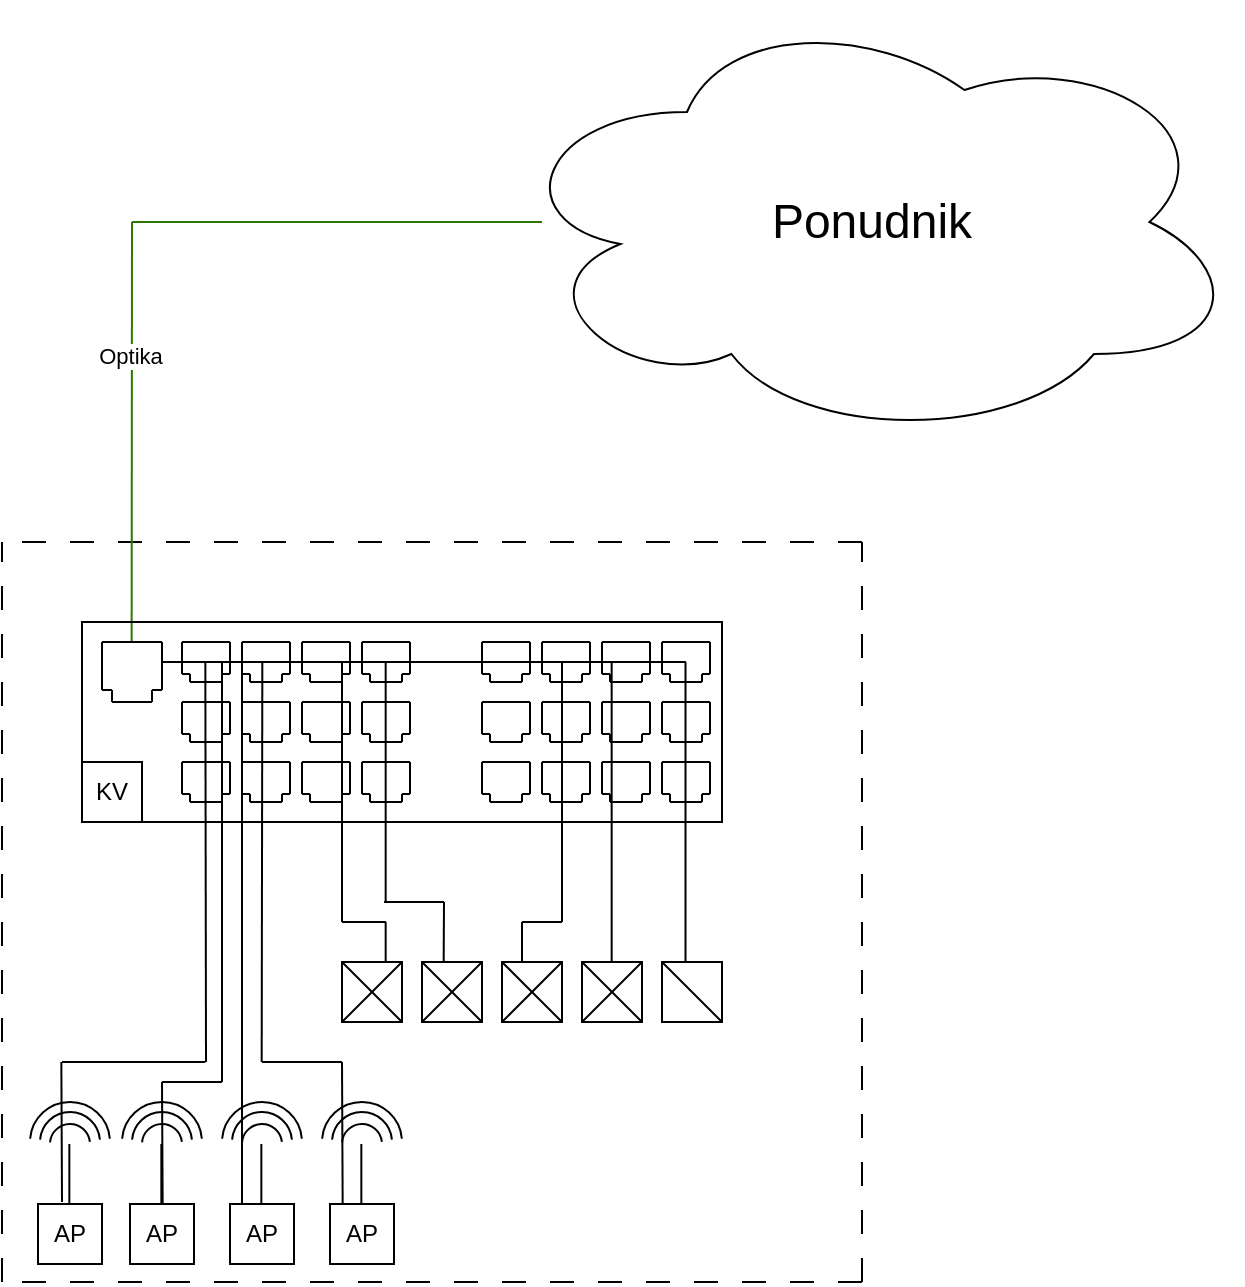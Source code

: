 <mxfile version="27.1.6">
  <diagram name="Page-1" id="opfdp-dEq-lyO0Mdz7MI">
    <mxGraphModel dx="1141" dy="-528" grid="1" gridSize="10" guides="1" tooltips="1" connect="1" arrows="1" fold="1" page="1" pageScale="1" pageWidth="827" pageHeight="1169" math="0" shadow="0">
      <root>
        <mxCell id="0" />
        <mxCell id="1" parent="0" />
        <mxCell id="EJifas2wvREgZR7X36qC-1" value="" style="endArrow=none;html=1;rounded=0;dashed=1;dashPattern=12 12;" edge="1" parent="1">
          <mxGeometry width="50" height="50" relative="1" as="geometry">
            <mxPoint x="50" y="1850" as="sourcePoint" />
            <mxPoint x="50" y="1480" as="targetPoint" />
          </mxGeometry>
        </mxCell>
        <mxCell id="EJifas2wvREgZR7X36qC-2" value="" style="endArrow=none;html=1;rounded=0;dashed=1;dashPattern=12 12;" edge="1" parent="1">
          <mxGeometry width="50" height="50" relative="1" as="geometry">
            <mxPoint x="480" y="1850" as="sourcePoint" />
            <mxPoint x="480" y="1480" as="targetPoint" />
          </mxGeometry>
        </mxCell>
        <mxCell id="EJifas2wvREgZR7X36qC-3" value="" style="endArrow=none;html=1;rounded=0;dashed=1;dashPattern=12 12;" edge="1" parent="1">
          <mxGeometry width="50" height="50" relative="1" as="geometry">
            <mxPoint x="480" y="1850" as="sourcePoint" />
            <mxPoint x="50" y="1850" as="targetPoint" />
          </mxGeometry>
        </mxCell>
        <mxCell id="EJifas2wvREgZR7X36qC-4" value="" style="endArrow=none;html=1;rounded=0;dashed=1;dashPattern=12 12;" edge="1" parent="1">
          <mxGeometry width="50" height="50" relative="1" as="geometry">
            <mxPoint x="480" y="1480" as="sourcePoint" />
            <mxPoint x="50" y="1480" as="targetPoint" />
          </mxGeometry>
        </mxCell>
        <mxCell id="EJifas2wvREgZR7X36qC-5" value="&lt;font style=&quot;font-size: 24px;&quot;&gt;Ponudnik&lt;/font&gt;" style="ellipse;shape=cloud;whiteSpace=wrap;html=1;" vertex="1" parent="1">
          <mxGeometry x="300" y="1210" width="370" height="220" as="geometry" />
        </mxCell>
        <mxCell id="EJifas2wvREgZR7X36qC-6" value="" style="endArrow=none;html=1;rounded=0;strokeColor=#2D7600;fillColor=#60a917;" edge="1" parent="1">
          <mxGeometry width="50" height="50" relative="1" as="geometry">
            <mxPoint x="115" y="1320" as="sourcePoint" />
            <mxPoint x="320" y="1320" as="targetPoint" />
          </mxGeometry>
        </mxCell>
        <mxCell id="EJifas2wvREgZR7X36qC-7" value="" style="endArrow=none;html=1;rounded=0;strokeColor=#2D7600;fillColor=#60a917;" edge="1" parent="1">
          <mxGeometry width="50" height="50" relative="1" as="geometry">
            <mxPoint x="115" y="1320" as="sourcePoint" />
            <mxPoint x="114.82" y="1530" as="targetPoint" />
          </mxGeometry>
        </mxCell>
        <mxCell id="EJifas2wvREgZR7X36qC-8" value="Optika" style="edgeLabel;html=1;align=center;verticalAlign=middle;resizable=0;points=[];fontColor=light-dark(#000000,#33FF33);" vertex="1" connectable="0" parent="EJifas2wvREgZR7X36qC-7">
          <mxGeometry x="-0.36" y="-1" relative="1" as="geometry">
            <mxPoint as="offset" />
          </mxGeometry>
        </mxCell>
        <mxCell id="EJifas2wvREgZR7X36qC-9" value="" style="rounded=0;whiteSpace=wrap;html=1;fillColor=none;" vertex="1" parent="1">
          <mxGeometry x="90" y="1520" width="320" height="100" as="geometry" />
        </mxCell>
        <mxCell id="EJifas2wvREgZR7X36qC-10" value="" style="group" vertex="1" connectable="0" parent="1">
          <mxGeometry x="140" y="1530" width="24" height="20" as="geometry" />
        </mxCell>
        <mxCell id="EJifas2wvREgZR7X36qC-11" value="" style="endArrow=none;html=1;rounded=0;" edge="1" parent="EJifas2wvREgZR7X36qC-10">
          <mxGeometry width="50" height="50" relative="1" as="geometry">
            <mxPoint y="16" as="sourcePoint" />
            <mxPoint as="targetPoint" />
          </mxGeometry>
        </mxCell>
        <mxCell id="EJifas2wvREgZR7X36qC-12" value="" style="endArrow=none;html=1;rounded=0;" edge="1" parent="EJifas2wvREgZR7X36qC-10">
          <mxGeometry width="50" height="50" relative="1" as="geometry">
            <mxPoint x="24" y="16" as="sourcePoint" />
            <mxPoint x="24" as="targetPoint" />
          </mxGeometry>
        </mxCell>
        <mxCell id="EJifas2wvREgZR7X36qC-13" value="" style="endArrow=none;html=1;rounded=0;" edge="1" parent="EJifas2wvREgZR7X36qC-10">
          <mxGeometry width="50" height="50" relative="1" as="geometry">
            <mxPoint as="sourcePoint" />
            <mxPoint x="24" as="targetPoint" />
          </mxGeometry>
        </mxCell>
        <mxCell id="EJifas2wvREgZR7X36qC-14" value="" style="endArrow=none;html=1;rounded=0;" edge="1" parent="EJifas2wvREgZR7X36qC-10">
          <mxGeometry width="50" height="50" relative="1" as="geometry">
            <mxPoint x="4" y="16" as="sourcePoint" />
            <mxPoint y="16" as="targetPoint" />
          </mxGeometry>
        </mxCell>
        <mxCell id="EJifas2wvREgZR7X36qC-15" value="" style="endArrow=none;html=1;rounded=0;" edge="1" parent="EJifas2wvREgZR7X36qC-10">
          <mxGeometry width="50" height="50" relative="1" as="geometry">
            <mxPoint x="24" y="16" as="sourcePoint" />
            <mxPoint x="20" y="16" as="targetPoint" />
          </mxGeometry>
        </mxCell>
        <mxCell id="EJifas2wvREgZR7X36qC-16" value="" style="endArrow=none;html=1;rounded=0;" edge="1" parent="EJifas2wvREgZR7X36qC-10">
          <mxGeometry width="50" height="50" relative="1" as="geometry">
            <mxPoint x="20" y="20" as="sourcePoint" />
            <mxPoint x="4" y="20" as="targetPoint" />
          </mxGeometry>
        </mxCell>
        <mxCell id="EJifas2wvREgZR7X36qC-17" value="" style="endArrow=none;html=1;rounded=0;" edge="1" parent="EJifas2wvREgZR7X36qC-10">
          <mxGeometry width="50" height="50" relative="1" as="geometry">
            <mxPoint x="4" y="16" as="sourcePoint" />
            <mxPoint x="4" y="20" as="targetPoint" />
          </mxGeometry>
        </mxCell>
        <mxCell id="EJifas2wvREgZR7X36qC-18" value="" style="endArrow=none;html=1;rounded=0;" edge="1" parent="EJifas2wvREgZR7X36qC-10">
          <mxGeometry width="50" height="50" relative="1" as="geometry">
            <mxPoint x="20" y="16" as="sourcePoint" />
            <mxPoint x="20" y="20" as="targetPoint" />
          </mxGeometry>
        </mxCell>
        <mxCell id="EJifas2wvREgZR7X36qC-19" value="" style="group" vertex="1" connectable="0" parent="1">
          <mxGeometry x="140" y="1560" width="24" height="20" as="geometry" />
        </mxCell>
        <mxCell id="EJifas2wvREgZR7X36qC-20" value="" style="endArrow=none;html=1;rounded=0;" edge="1" parent="EJifas2wvREgZR7X36qC-19">
          <mxGeometry width="50" height="50" relative="1" as="geometry">
            <mxPoint y="16" as="sourcePoint" />
            <mxPoint as="targetPoint" />
          </mxGeometry>
        </mxCell>
        <mxCell id="EJifas2wvREgZR7X36qC-21" value="" style="endArrow=none;html=1;rounded=0;" edge="1" parent="EJifas2wvREgZR7X36qC-19">
          <mxGeometry width="50" height="50" relative="1" as="geometry">
            <mxPoint x="24" y="16" as="sourcePoint" />
            <mxPoint x="24" as="targetPoint" />
          </mxGeometry>
        </mxCell>
        <mxCell id="EJifas2wvREgZR7X36qC-22" value="" style="endArrow=none;html=1;rounded=0;" edge="1" parent="EJifas2wvREgZR7X36qC-19">
          <mxGeometry width="50" height="50" relative="1" as="geometry">
            <mxPoint as="sourcePoint" />
            <mxPoint x="24" as="targetPoint" />
          </mxGeometry>
        </mxCell>
        <mxCell id="EJifas2wvREgZR7X36qC-23" value="" style="endArrow=none;html=1;rounded=0;" edge="1" parent="EJifas2wvREgZR7X36qC-19">
          <mxGeometry width="50" height="50" relative="1" as="geometry">
            <mxPoint x="4" y="16" as="sourcePoint" />
            <mxPoint y="16" as="targetPoint" />
          </mxGeometry>
        </mxCell>
        <mxCell id="EJifas2wvREgZR7X36qC-24" value="" style="endArrow=none;html=1;rounded=0;" edge="1" parent="EJifas2wvREgZR7X36qC-19">
          <mxGeometry width="50" height="50" relative="1" as="geometry">
            <mxPoint x="24" y="16" as="sourcePoint" />
            <mxPoint x="20" y="16" as="targetPoint" />
          </mxGeometry>
        </mxCell>
        <mxCell id="EJifas2wvREgZR7X36qC-25" value="" style="endArrow=none;html=1;rounded=0;" edge="1" parent="EJifas2wvREgZR7X36qC-19">
          <mxGeometry width="50" height="50" relative="1" as="geometry">
            <mxPoint x="20" y="20" as="sourcePoint" />
            <mxPoint x="4" y="20" as="targetPoint" />
          </mxGeometry>
        </mxCell>
        <mxCell id="EJifas2wvREgZR7X36qC-26" value="" style="endArrow=none;html=1;rounded=0;" edge="1" parent="EJifas2wvREgZR7X36qC-19">
          <mxGeometry width="50" height="50" relative="1" as="geometry">
            <mxPoint x="4" y="16" as="sourcePoint" />
            <mxPoint x="4" y="20" as="targetPoint" />
          </mxGeometry>
        </mxCell>
        <mxCell id="EJifas2wvREgZR7X36qC-27" value="" style="endArrow=none;html=1;rounded=0;" edge="1" parent="EJifas2wvREgZR7X36qC-19">
          <mxGeometry width="50" height="50" relative="1" as="geometry">
            <mxPoint x="20" y="16" as="sourcePoint" />
            <mxPoint x="20" y="20" as="targetPoint" />
          </mxGeometry>
        </mxCell>
        <mxCell id="EJifas2wvREgZR7X36qC-28" value="" style="group" vertex="1" connectable="0" parent="1">
          <mxGeometry x="140" y="1590" width="24" height="20" as="geometry" />
        </mxCell>
        <mxCell id="EJifas2wvREgZR7X36qC-29" value="" style="endArrow=none;html=1;rounded=0;" edge="1" parent="EJifas2wvREgZR7X36qC-28">
          <mxGeometry width="50" height="50" relative="1" as="geometry">
            <mxPoint y="16" as="sourcePoint" />
            <mxPoint as="targetPoint" />
          </mxGeometry>
        </mxCell>
        <mxCell id="EJifas2wvREgZR7X36qC-30" value="" style="endArrow=none;html=1;rounded=0;" edge="1" parent="EJifas2wvREgZR7X36qC-28">
          <mxGeometry width="50" height="50" relative="1" as="geometry">
            <mxPoint x="24" y="16" as="sourcePoint" />
            <mxPoint x="24" as="targetPoint" />
          </mxGeometry>
        </mxCell>
        <mxCell id="EJifas2wvREgZR7X36qC-31" value="" style="endArrow=none;html=1;rounded=0;" edge="1" parent="EJifas2wvREgZR7X36qC-28">
          <mxGeometry width="50" height="50" relative="1" as="geometry">
            <mxPoint as="sourcePoint" />
            <mxPoint x="24" as="targetPoint" />
          </mxGeometry>
        </mxCell>
        <mxCell id="EJifas2wvREgZR7X36qC-32" value="" style="endArrow=none;html=1;rounded=0;" edge="1" parent="EJifas2wvREgZR7X36qC-28">
          <mxGeometry width="50" height="50" relative="1" as="geometry">
            <mxPoint x="4" y="16" as="sourcePoint" />
            <mxPoint y="16" as="targetPoint" />
          </mxGeometry>
        </mxCell>
        <mxCell id="EJifas2wvREgZR7X36qC-33" value="" style="endArrow=none;html=1;rounded=0;" edge="1" parent="EJifas2wvREgZR7X36qC-28">
          <mxGeometry width="50" height="50" relative="1" as="geometry">
            <mxPoint x="24" y="16" as="sourcePoint" />
            <mxPoint x="20" y="16" as="targetPoint" />
          </mxGeometry>
        </mxCell>
        <mxCell id="EJifas2wvREgZR7X36qC-34" value="" style="endArrow=none;html=1;rounded=0;" edge="1" parent="EJifas2wvREgZR7X36qC-28">
          <mxGeometry width="50" height="50" relative="1" as="geometry">
            <mxPoint x="20" y="20" as="sourcePoint" />
            <mxPoint x="4" y="20" as="targetPoint" />
          </mxGeometry>
        </mxCell>
        <mxCell id="EJifas2wvREgZR7X36qC-35" value="" style="endArrow=none;html=1;rounded=0;" edge="1" parent="EJifas2wvREgZR7X36qC-28">
          <mxGeometry width="50" height="50" relative="1" as="geometry">
            <mxPoint x="4" y="16" as="sourcePoint" />
            <mxPoint x="4" y="20" as="targetPoint" />
          </mxGeometry>
        </mxCell>
        <mxCell id="EJifas2wvREgZR7X36qC-36" value="" style="endArrow=none;html=1;rounded=0;" edge="1" parent="EJifas2wvREgZR7X36qC-28">
          <mxGeometry width="50" height="50" relative="1" as="geometry">
            <mxPoint x="20" y="16" as="sourcePoint" />
            <mxPoint x="20" y="20" as="targetPoint" />
          </mxGeometry>
        </mxCell>
        <mxCell id="EJifas2wvREgZR7X36qC-37" value="" style="group" vertex="1" connectable="0" parent="1">
          <mxGeometry x="170" y="1530" width="24" height="20" as="geometry" />
        </mxCell>
        <mxCell id="EJifas2wvREgZR7X36qC-38" value="" style="endArrow=none;html=1;rounded=0;" edge="1" parent="EJifas2wvREgZR7X36qC-37">
          <mxGeometry width="50" height="50" relative="1" as="geometry">
            <mxPoint y="16" as="sourcePoint" />
            <mxPoint as="targetPoint" />
          </mxGeometry>
        </mxCell>
        <mxCell id="EJifas2wvREgZR7X36qC-39" value="" style="endArrow=none;html=1;rounded=0;" edge="1" parent="EJifas2wvREgZR7X36qC-37">
          <mxGeometry width="50" height="50" relative="1" as="geometry">
            <mxPoint x="24" y="16" as="sourcePoint" />
            <mxPoint x="24" as="targetPoint" />
          </mxGeometry>
        </mxCell>
        <mxCell id="EJifas2wvREgZR7X36qC-40" value="" style="endArrow=none;html=1;rounded=0;" edge="1" parent="EJifas2wvREgZR7X36qC-37">
          <mxGeometry width="50" height="50" relative="1" as="geometry">
            <mxPoint as="sourcePoint" />
            <mxPoint x="24" as="targetPoint" />
          </mxGeometry>
        </mxCell>
        <mxCell id="EJifas2wvREgZR7X36qC-41" value="" style="endArrow=none;html=1;rounded=0;" edge="1" parent="EJifas2wvREgZR7X36qC-37">
          <mxGeometry width="50" height="50" relative="1" as="geometry">
            <mxPoint x="4" y="16" as="sourcePoint" />
            <mxPoint y="16" as="targetPoint" />
          </mxGeometry>
        </mxCell>
        <mxCell id="EJifas2wvREgZR7X36qC-42" value="" style="endArrow=none;html=1;rounded=0;" edge="1" parent="EJifas2wvREgZR7X36qC-37">
          <mxGeometry width="50" height="50" relative="1" as="geometry">
            <mxPoint x="24" y="16" as="sourcePoint" />
            <mxPoint x="20" y="16" as="targetPoint" />
          </mxGeometry>
        </mxCell>
        <mxCell id="EJifas2wvREgZR7X36qC-43" value="" style="endArrow=none;html=1;rounded=0;" edge="1" parent="EJifas2wvREgZR7X36qC-37">
          <mxGeometry width="50" height="50" relative="1" as="geometry">
            <mxPoint x="20" y="20" as="sourcePoint" />
            <mxPoint x="4" y="20" as="targetPoint" />
          </mxGeometry>
        </mxCell>
        <mxCell id="EJifas2wvREgZR7X36qC-44" value="" style="endArrow=none;html=1;rounded=0;" edge="1" parent="EJifas2wvREgZR7X36qC-37">
          <mxGeometry width="50" height="50" relative="1" as="geometry">
            <mxPoint x="4" y="16" as="sourcePoint" />
            <mxPoint x="4" y="20" as="targetPoint" />
          </mxGeometry>
        </mxCell>
        <mxCell id="EJifas2wvREgZR7X36qC-45" value="" style="endArrow=none;html=1;rounded=0;" edge="1" parent="EJifas2wvREgZR7X36qC-37">
          <mxGeometry width="50" height="50" relative="1" as="geometry">
            <mxPoint x="20" y="16" as="sourcePoint" />
            <mxPoint x="20" y="20" as="targetPoint" />
          </mxGeometry>
        </mxCell>
        <mxCell id="EJifas2wvREgZR7X36qC-46" value="" style="group" vertex="1" connectable="0" parent="1">
          <mxGeometry x="170" y="1560" width="24" height="20" as="geometry" />
        </mxCell>
        <mxCell id="EJifas2wvREgZR7X36qC-47" value="" style="endArrow=none;html=1;rounded=0;" edge="1" parent="EJifas2wvREgZR7X36qC-46">
          <mxGeometry width="50" height="50" relative="1" as="geometry">
            <mxPoint y="16" as="sourcePoint" />
            <mxPoint as="targetPoint" />
          </mxGeometry>
        </mxCell>
        <mxCell id="EJifas2wvREgZR7X36qC-48" value="" style="endArrow=none;html=1;rounded=0;" edge="1" parent="EJifas2wvREgZR7X36qC-46">
          <mxGeometry width="50" height="50" relative="1" as="geometry">
            <mxPoint x="24" y="16" as="sourcePoint" />
            <mxPoint x="24" as="targetPoint" />
          </mxGeometry>
        </mxCell>
        <mxCell id="EJifas2wvREgZR7X36qC-49" value="" style="endArrow=none;html=1;rounded=0;" edge="1" parent="EJifas2wvREgZR7X36qC-46">
          <mxGeometry width="50" height="50" relative="1" as="geometry">
            <mxPoint as="sourcePoint" />
            <mxPoint x="24" as="targetPoint" />
          </mxGeometry>
        </mxCell>
        <mxCell id="EJifas2wvREgZR7X36qC-50" value="" style="endArrow=none;html=1;rounded=0;" edge="1" parent="EJifas2wvREgZR7X36qC-46">
          <mxGeometry width="50" height="50" relative="1" as="geometry">
            <mxPoint x="4" y="16" as="sourcePoint" />
            <mxPoint y="16" as="targetPoint" />
          </mxGeometry>
        </mxCell>
        <mxCell id="EJifas2wvREgZR7X36qC-51" value="" style="endArrow=none;html=1;rounded=0;" edge="1" parent="EJifas2wvREgZR7X36qC-46">
          <mxGeometry width="50" height="50" relative="1" as="geometry">
            <mxPoint x="24" y="16" as="sourcePoint" />
            <mxPoint x="20" y="16" as="targetPoint" />
          </mxGeometry>
        </mxCell>
        <mxCell id="EJifas2wvREgZR7X36qC-52" value="" style="endArrow=none;html=1;rounded=0;" edge="1" parent="EJifas2wvREgZR7X36qC-46">
          <mxGeometry width="50" height="50" relative="1" as="geometry">
            <mxPoint x="20" y="20" as="sourcePoint" />
            <mxPoint x="4" y="20" as="targetPoint" />
          </mxGeometry>
        </mxCell>
        <mxCell id="EJifas2wvREgZR7X36qC-53" value="" style="endArrow=none;html=1;rounded=0;" edge="1" parent="EJifas2wvREgZR7X36qC-46">
          <mxGeometry width="50" height="50" relative="1" as="geometry">
            <mxPoint x="4" y="16" as="sourcePoint" />
            <mxPoint x="4" y="20" as="targetPoint" />
          </mxGeometry>
        </mxCell>
        <mxCell id="EJifas2wvREgZR7X36qC-54" value="" style="endArrow=none;html=1;rounded=0;" edge="1" parent="EJifas2wvREgZR7X36qC-46">
          <mxGeometry width="50" height="50" relative="1" as="geometry">
            <mxPoint x="20" y="16" as="sourcePoint" />
            <mxPoint x="20" y="20" as="targetPoint" />
          </mxGeometry>
        </mxCell>
        <mxCell id="EJifas2wvREgZR7X36qC-55" value="" style="group" vertex="1" connectable="0" parent="1">
          <mxGeometry x="170" y="1590" width="24" height="20" as="geometry" />
        </mxCell>
        <mxCell id="EJifas2wvREgZR7X36qC-56" value="" style="endArrow=none;html=1;rounded=0;" edge="1" parent="EJifas2wvREgZR7X36qC-55">
          <mxGeometry width="50" height="50" relative="1" as="geometry">
            <mxPoint y="16" as="sourcePoint" />
            <mxPoint as="targetPoint" />
          </mxGeometry>
        </mxCell>
        <mxCell id="EJifas2wvREgZR7X36qC-57" value="" style="endArrow=none;html=1;rounded=0;" edge="1" parent="EJifas2wvREgZR7X36qC-55">
          <mxGeometry width="50" height="50" relative="1" as="geometry">
            <mxPoint x="24" y="16" as="sourcePoint" />
            <mxPoint x="24" as="targetPoint" />
          </mxGeometry>
        </mxCell>
        <mxCell id="EJifas2wvREgZR7X36qC-58" value="" style="endArrow=none;html=1;rounded=0;" edge="1" parent="EJifas2wvREgZR7X36qC-55">
          <mxGeometry width="50" height="50" relative="1" as="geometry">
            <mxPoint as="sourcePoint" />
            <mxPoint x="24" as="targetPoint" />
          </mxGeometry>
        </mxCell>
        <mxCell id="EJifas2wvREgZR7X36qC-59" value="" style="endArrow=none;html=1;rounded=0;" edge="1" parent="EJifas2wvREgZR7X36qC-55">
          <mxGeometry width="50" height="50" relative="1" as="geometry">
            <mxPoint x="4" y="16" as="sourcePoint" />
            <mxPoint y="16" as="targetPoint" />
          </mxGeometry>
        </mxCell>
        <mxCell id="EJifas2wvREgZR7X36qC-60" value="" style="endArrow=none;html=1;rounded=0;" edge="1" parent="EJifas2wvREgZR7X36qC-55">
          <mxGeometry width="50" height="50" relative="1" as="geometry">
            <mxPoint x="24" y="16" as="sourcePoint" />
            <mxPoint x="20" y="16" as="targetPoint" />
          </mxGeometry>
        </mxCell>
        <mxCell id="EJifas2wvREgZR7X36qC-61" value="" style="endArrow=none;html=1;rounded=0;" edge="1" parent="EJifas2wvREgZR7X36qC-55">
          <mxGeometry width="50" height="50" relative="1" as="geometry">
            <mxPoint x="20" y="20" as="sourcePoint" />
            <mxPoint x="4" y="20" as="targetPoint" />
          </mxGeometry>
        </mxCell>
        <mxCell id="EJifas2wvREgZR7X36qC-62" value="" style="endArrow=none;html=1;rounded=0;" edge="1" parent="EJifas2wvREgZR7X36qC-55">
          <mxGeometry width="50" height="50" relative="1" as="geometry">
            <mxPoint x="4" y="16" as="sourcePoint" />
            <mxPoint x="4" y="20" as="targetPoint" />
          </mxGeometry>
        </mxCell>
        <mxCell id="EJifas2wvREgZR7X36qC-63" value="" style="endArrow=none;html=1;rounded=0;" edge="1" parent="EJifas2wvREgZR7X36qC-55">
          <mxGeometry width="50" height="50" relative="1" as="geometry">
            <mxPoint x="20" y="16" as="sourcePoint" />
            <mxPoint x="20" y="20" as="targetPoint" />
          </mxGeometry>
        </mxCell>
        <mxCell id="EJifas2wvREgZR7X36qC-64" value="" style="group" vertex="1" connectable="0" parent="1">
          <mxGeometry x="200" y="1530" width="24" height="20" as="geometry" />
        </mxCell>
        <mxCell id="EJifas2wvREgZR7X36qC-65" value="" style="endArrow=none;html=1;rounded=0;" edge="1" parent="EJifas2wvREgZR7X36qC-64">
          <mxGeometry width="50" height="50" relative="1" as="geometry">
            <mxPoint y="16" as="sourcePoint" />
            <mxPoint as="targetPoint" />
          </mxGeometry>
        </mxCell>
        <mxCell id="EJifas2wvREgZR7X36qC-66" value="" style="endArrow=none;html=1;rounded=0;" edge="1" parent="EJifas2wvREgZR7X36qC-64">
          <mxGeometry width="50" height="50" relative="1" as="geometry">
            <mxPoint x="24" y="16" as="sourcePoint" />
            <mxPoint x="24" as="targetPoint" />
          </mxGeometry>
        </mxCell>
        <mxCell id="EJifas2wvREgZR7X36qC-67" value="" style="endArrow=none;html=1;rounded=0;" edge="1" parent="EJifas2wvREgZR7X36qC-64">
          <mxGeometry width="50" height="50" relative="1" as="geometry">
            <mxPoint as="sourcePoint" />
            <mxPoint x="24" as="targetPoint" />
          </mxGeometry>
        </mxCell>
        <mxCell id="EJifas2wvREgZR7X36qC-68" value="" style="endArrow=none;html=1;rounded=0;" edge="1" parent="EJifas2wvREgZR7X36qC-64">
          <mxGeometry width="50" height="50" relative="1" as="geometry">
            <mxPoint x="4" y="16" as="sourcePoint" />
            <mxPoint y="16" as="targetPoint" />
          </mxGeometry>
        </mxCell>
        <mxCell id="EJifas2wvREgZR7X36qC-69" value="" style="endArrow=none;html=1;rounded=0;" edge="1" parent="EJifas2wvREgZR7X36qC-64">
          <mxGeometry width="50" height="50" relative="1" as="geometry">
            <mxPoint x="24" y="16" as="sourcePoint" />
            <mxPoint x="20" y="16" as="targetPoint" />
          </mxGeometry>
        </mxCell>
        <mxCell id="EJifas2wvREgZR7X36qC-70" value="" style="endArrow=none;html=1;rounded=0;" edge="1" parent="EJifas2wvREgZR7X36qC-64">
          <mxGeometry width="50" height="50" relative="1" as="geometry">
            <mxPoint x="20" y="20" as="sourcePoint" />
            <mxPoint x="4" y="20" as="targetPoint" />
          </mxGeometry>
        </mxCell>
        <mxCell id="EJifas2wvREgZR7X36qC-71" value="" style="endArrow=none;html=1;rounded=0;" edge="1" parent="EJifas2wvREgZR7X36qC-64">
          <mxGeometry width="50" height="50" relative="1" as="geometry">
            <mxPoint x="4" y="16" as="sourcePoint" />
            <mxPoint x="4" y="20" as="targetPoint" />
          </mxGeometry>
        </mxCell>
        <mxCell id="EJifas2wvREgZR7X36qC-72" value="" style="endArrow=none;html=1;rounded=0;" edge="1" parent="EJifas2wvREgZR7X36qC-64">
          <mxGeometry width="50" height="50" relative="1" as="geometry">
            <mxPoint x="20" y="16" as="sourcePoint" />
            <mxPoint x="20" y="20" as="targetPoint" />
          </mxGeometry>
        </mxCell>
        <mxCell id="EJifas2wvREgZR7X36qC-73" value="" style="group" vertex="1" connectable="0" parent="1">
          <mxGeometry x="200" y="1560" width="24" height="20" as="geometry" />
        </mxCell>
        <mxCell id="EJifas2wvREgZR7X36qC-74" value="" style="endArrow=none;html=1;rounded=0;" edge="1" parent="EJifas2wvREgZR7X36qC-73">
          <mxGeometry width="50" height="50" relative="1" as="geometry">
            <mxPoint y="16" as="sourcePoint" />
            <mxPoint as="targetPoint" />
          </mxGeometry>
        </mxCell>
        <mxCell id="EJifas2wvREgZR7X36qC-75" value="" style="endArrow=none;html=1;rounded=0;" edge="1" parent="EJifas2wvREgZR7X36qC-73">
          <mxGeometry width="50" height="50" relative="1" as="geometry">
            <mxPoint x="24" y="16" as="sourcePoint" />
            <mxPoint x="24" as="targetPoint" />
          </mxGeometry>
        </mxCell>
        <mxCell id="EJifas2wvREgZR7X36qC-76" value="" style="endArrow=none;html=1;rounded=0;" edge="1" parent="EJifas2wvREgZR7X36qC-73">
          <mxGeometry width="50" height="50" relative="1" as="geometry">
            <mxPoint as="sourcePoint" />
            <mxPoint x="24" as="targetPoint" />
          </mxGeometry>
        </mxCell>
        <mxCell id="EJifas2wvREgZR7X36qC-77" value="" style="endArrow=none;html=1;rounded=0;" edge="1" parent="EJifas2wvREgZR7X36qC-73">
          <mxGeometry width="50" height="50" relative="1" as="geometry">
            <mxPoint x="4" y="16" as="sourcePoint" />
            <mxPoint y="16" as="targetPoint" />
          </mxGeometry>
        </mxCell>
        <mxCell id="EJifas2wvREgZR7X36qC-78" value="" style="endArrow=none;html=1;rounded=0;" edge="1" parent="EJifas2wvREgZR7X36qC-73">
          <mxGeometry width="50" height="50" relative="1" as="geometry">
            <mxPoint x="24" y="16" as="sourcePoint" />
            <mxPoint x="20" y="16" as="targetPoint" />
          </mxGeometry>
        </mxCell>
        <mxCell id="EJifas2wvREgZR7X36qC-79" value="" style="endArrow=none;html=1;rounded=0;" edge="1" parent="EJifas2wvREgZR7X36qC-73">
          <mxGeometry width="50" height="50" relative="1" as="geometry">
            <mxPoint x="20" y="20" as="sourcePoint" />
            <mxPoint x="4" y="20" as="targetPoint" />
          </mxGeometry>
        </mxCell>
        <mxCell id="EJifas2wvREgZR7X36qC-80" value="" style="endArrow=none;html=1;rounded=0;" edge="1" parent="EJifas2wvREgZR7X36qC-73">
          <mxGeometry width="50" height="50" relative="1" as="geometry">
            <mxPoint x="4" y="16" as="sourcePoint" />
            <mxPoint x="4" y="20" as="targetPoint" />
          </mxGeometry>
        </mxCell>
        <mxCell id="EJifas2wvREgZR7X36qC-81" value="" style="endArrow=none;html=1;rounded=0;" edge="1" parent="EJifas2wvREgZR7X36qC-73">
          <mxGeometry width="50" height="50" relative="1" as="geometry">
            <mxPoint x="20" y="16" as="sourcePoint" />
            <mxPoint x="20" y="20" as="targetPoint" />
          </mxGeometry>
        </mxCell>
        <mxCell id="EJifas2wvREgZR7X36qC-82" value="" style="group" vertex="1" connectable="0" parent="1">
          <mxGeometry x="200" y="1590" width="24" height="20" as="geometry" />
        </mxCell>
        <mxCell id="EJifas2wvREgZR7X36qC-83" value="" style="endArrow=none;html=1;rounded=0;" edge="1" parent="EJifas2wvREgZR7X36qC-82">
          <mxGeometry width="50" height="50" relative="1" as="geometry">
            <mxPoint y="16" as="sourcePoint" />
            <mxPoint as="targetPoint" />
          </mxGeometry>
        </mxCell>
        <mxCell id="EJifas2wvREgZR7X36qC-84" value="" style="endArrow=none;html=1;rounded=0;" edge="1" parent="EJifas2wvREgZR7X36qC-82">
          <mxGeometry width="50" height="50" relative="1" as="geometry">
            <mxPoint x="24" y="16" as="sourcePoint" />
            <mxPoint x="24" as="targetPoint" />
          </mxGeometry>
        </mxCell>
        <mxCell id="EJifas2wvREgZR7X36qC-85" value="" style="endArrow=none;html=1;rounded=0;" edge="1" parent="EJifas2wvREgZR7X36qC-82">
          <mxGeometry width="50" height="50" relative="1" as="geometry">
            <mxPoint as="sourcePoint" />
            <mxPoint x="24" as="targetPoint" />
          </mxGeometry>
        </mxCell>
        <mxCell id="EJifas2wvREgZR7X36qC-86" value="" style="endArrow=none;html=1;rounded=0;" edge="1" parent="EJifas2wvREgZR7X36qC-82">
          <mxGeometry width="50" height="50" relative="1" as="geometry">
            <mxPoint x="4" y="16" as="sourcePoint" />
            <mxPoint y="16" as="targetPoint" />
          </mxGeometry>
        </mxCell>
        <mxCell id="EJifas2wvREgZR7X36qC-87" value="" style="endArrow=none;html=1;rounded=0;" edge="1" parent="EJifas2wvREgZR7X36qC-82">
          <mxGeometry width="50" height="50" relative="1" as="geometry">
            <mxPoint x="24" y="16" as="sourcePoint" />
            <mxPoint x="20" y="16" as="targetPoint" />
          </mxGeometry>
        </mxCell>
        <mxCell id="EJifas2wvREgZR7X36qC-88" value="" style="endArrow=none;html=1;rounded=0;" edge="1" parent="EJifas2wvREgZR7X36qC-82">
          <mxGeometry width="50" height="50" relative="1" as="geometry">
            <mxPoint x="20" y="20" as="sourcePoint" />
            <mxPoint x="4" y="20" as="targetPoint" />
          </mxGeometry>
        </mxCell>
        <mxCell id="EJifas2wvREgZR7X36qC-89" value="" style="endArrow=none;html=1;rounded=0;" edge="1" parent="EJifas2wvREgZR7X36qC-82">
          <mxGeometry width="50" height="50" relative="1" as="geometry">
            <mxPoint x="4" y="16" as="sourcePoint" />
            <mxPoint x="4" y="20" as="targetPoint" />
          </mxGeometry>
        </mxCell>
        <mxCell id="EJifas2wvREgZR7X36qC-90" value="" style="endArrow=none;html=1;rounded=0;" edge="1" parent="EJifas2wvREgZR7X36qC-82">
          <mxGeometry width="50" height="50" relative="1" as="geometry">
            <mxPoint x="20" y="16" as="sourcePoint" />
            <mxPoint x="20" y="20" as="targetPoint" />
          </mxGeometry>
        </mxCell>
        <mxCell id="EJifas2wvREgZR7X36qC-91" value="" style="group" vertex="1" connectable="0" parent="1">
          <mxGeometry x="230" y="1530" width="24" height="20" as="geometry" />
        </mxCell>
        <mxCell id="EJifas2wvREgZR7X36qC-92" value="" style="endArrow=none;html=1;rounded=0;" edge="1" parent="EJifas2wvREgZR7X36qC-91">
          <mxGeometry width="50" height="50" relative="1" as="geometry">
            <mxPoint y="16" as="sourcePoint" />
            <mxPoint as="targetPoint" />
          </mxGeometry>
        </mxCell>
        <mxCell id="EJifas2wvREgZR7X36qC-93" value="" style="endArrow=none;html=1;rounded=0;" edge="1" parent="EJifas2wvREgZR7X36qC-91">
          <mxGeometry width="50" height="50" relative="1" as="geometry">
            <mxPoint x="24" y="16" as="sourcePoint" />
            <mxPoint x="24" as="targetPoint" />
          </mxGeometry>
        </mxCell>
        <mxCell id="EJifas2wvREgZR7X36qC-94" value="" style="endArrow=none;html=1;rounded=0;" edge="1" parent="EJifas2wvREgZR7X36qC-91">
          <mxGeometry width="50" height="50" relative="1" as="geometry">
            <mxPoint as="sourcePoint" />
            <mxPoint x="24" as="targetPoint" />
          </mxGeometry>
        </mxCell>
        <mxCell id="EJifas2wvREgZR7X36qC-95" value="" style="endArrow=none;html=1;rounded=0;" edge="1" parent="EJifas2wvREgZR7X36qC-91">
          <mxGeometry width="50" height="50" relative="1" as="geometry">
            <mxPoint x="4" y="16" as="sourcePoint" />
            <mxPoint y="16" as="targetPoint" />
          </mxGeometry>
        </mxCell>
        <mxCell id="EJifas2wvREgZR7X36qC-96" value="" style="endArrow=none;html=1;rounded=0;" edge="1" parent="EJifas2wvREgZR7X36qC-91">
          <mxGeometry width="50" height="50" relative="1" as="geometry">
            <mxPoint x="24" y="16" as="sourcePoint" />
            <mxPoint x="20" y="16" as="targetPoint" />
          </mxGeometry>
        </mxCell>
        <mxCell id="EJifas2wvREgZR7X36qC-97" value="" style="endArrow=none;html=1;rounded=0;" edge="1" parent="EJifas2wvREgZR7X36qC-91">
          <mxGeometry width="50" height="50" relative="1" as="geometry">
            <mxPoint x="20" y="20" as="sourcePoint" />
            <mxPoint x="4" y="20" as="targetPoint" />
          </mxGeometry>
        </mxCell>
        <mxCell id="EJifas2wvREgZR7X36qC-98" value="" style="endArrow=none;html=1;rounded=0;" edge="1" parent="EJifas2wvREgZR7X36qC-91">
          <mxGeometry width="50" height="50" relative="1" as="geometry">
            <mxPoint x="4" y="16" as="sourcePoint" />
            <mxPoint x="4" y="20" as="targetPoint" />
          </mxGeometry>
        </mxCell>
        <mxCell id="EJifas2wvREgZR7X36qC-99" value="" style="endArrow=none;html=1;rounded=0;" edge="1" parent="EJifas2wvREgZR7X36qC-91">
          <mxGeometry width="50" height="50" relative="1" as="geometry">
            <mxPoint x="20" y="16" as="sourcePoint" />
            <mxPoint x="20" y="20" as="targetPoint" />
          </mxGeometry>
        </mxCell>
        <mxCell id="EJifas2wvREgZR7X36qC-100" value="" style="group" vertex="1" connectable="0" parent="1">
          <mxGeometry x="230" y="1560" width="24" height="20" as="geometry" />
        </mxCell>
        <mxCell id="EJifas2wvREgZR7X36qC-101" value="" style="endArrow=none;html=1;rounded=0;" edge="1" parent="EJifas2wvREgZR7X36qC-100">
          <mxGeometry width="50" height="50" relative="1" as="geometry">
            <mxPoint y="16" as="sourcePoint" />
            <mxPoint as="targetPoint" />
          </mxGeometry>
        </mxCell>
        <mxCell id="EJifas2wvREgZR7X36qC-102" value="" style="endArrow=none;html=1;rounded=0;" edge="1" parent="EJifas2wvREgZR7X36qC-100">
          <mxGeometry width="50" height="50" relative="1" as="geometry">
            <mxPoint x="24" y="16" as="sourcePoint" />
            <mxPoint x="24" as="targetPoint" />
          </mxGeometry>
        </mxCell>
        <mxCell id="EJifas2wvREgZR7X36qC-103" value="" style="endArrow=none;html=1;rounded=0;" edge="1" parent="EJifas2wvREgZR7X36qC-100">
          <mxGeometry width="50" height="50" relative="1" as="geometry">
            <mxPoint as="sourcePoint" />
            <mxPoint x="24" as="targetPoint" />
          </mxGeometry>
        </mxCell>
        <mxCell id="EJifas2wvREgZR7X36qC-104" value="" style="endArrow=none;html=1;rounded=0;" edge="1" parent="EJifas2wvREgZR7X36qC-100">
          <mxGeometry width="50" height="50" relative="1" as="geometry">
            <mxPoint x="4" y="16" as="sourcePoint" />
            <mxPoint y="16" as="targetPoint" />
          </mxGeometry>
        </mxCell>
        <mxCell id="EJifas2wvREgZR7X36qC-105" value="" style="endArrow=none;html=1;rounded=0;" edge="1" parent="EJifas2wvREgZR7X36qC-100">
          <mxGeometry width="50" height="50" relative="1" as="geometry">
            <mxPoint x="24" y="16" as="sourcePoint" />
            <mxPoint x="20" y="16" as="targetPoint" />
          </mxGeometry>
        </mxCell>
        <mxCell id="EJifas2wvREgZR7X36qC-106" value="" style="endArrow=none;html=1;rounded=0;" edge="1" parent="EJifas2wvREgZR7X36qC-100">
          <mxGeometry width="50" height="50" relative="1" as="geometry">
            <mxPoint x="20" y="20" as="sourcePoint" />
            <mxPoint x="4" y="20" as="targetPoint" />
          </mxGeometry>
        </mxCell>
        <mxCell id="EJifas2wvREgZR7X36qC-107" value="" style="endArrow=none;html=1;rounded=0;" edge="1" parent="EJifas2wvREgZR7X36qC-100">
          <mxGeometry width="50" height="50" relative="1" as="geometry">
            <mxPoint x="4" y="16" as="sourcePoint" />
            <mxPoint x="4" y="20" as="targetPoint" />
          </mxGeometry>
        </mxCell>
        <mxCell id="EJifas2wvREgZR7X36qC-108" value="" style="endArrow=none;html=1;rounded=0;" edge="1" parent="EJifas2wvREgZR7X36qC-100">
          <mxGeometry width="50" height="50" relative="1" as="geometry">
            <mxPoint x="20" y="16" as="sourcePoint" />
            <mxPoint x="20" y="20" as="targetPoint" />
          </mxGeometry>
        </mxCell>
        <mxCell id="EJifas2wvREgZR7X36qC-109" value="" style="endArrow=none;html=1;rounded=0;strokeColor=light-dark(#000000,#FF9A03);" edge="1" parent="EJifas2wvREgZR7X36qC-100">
          <mxGeometry width="50" height="50" relative="1" as="geometry">
            <mxPoint x="11.83" y="-20" as="sourcePoint" />
            <mxPoint x="11.83" y="100" as="targetPoint" />
          </mxGeometry>
        </mxCell>
        <mxCell id="EJifas2wvREgZR7X36qC-110" value="" style="group" vertex="1" connectable="0" parent="1">
          <mxGeometry x="230" y="1590" width="24" height="20" as="geometry" />
        </mxCell>
        <mxCell id="EJifas2wvREgZR7X36qC-111" value="" style="endArrow=none;html=1;rounded=0;" edge="1" parent="EJifas2wvREgZR7X36qC-110">
          <mxGeometry width="50" height="50" relative="1" as="geometry">
            <mxPoint y="16" as="sourcePoint" />
            <mxPoint as="targetPoint" />
          </mxGeometry>
        </mxCell>
        <mxCell id="EJifas2wvREgZR7X36qC-112" value="" style="endArrow=none;html=1;rounded=0;" edge="1" parent="EJifas2wvREgZR7X36qC-110">
          <mxGeometry width="50" height="50" relative="1" as="geometry">
            <mxPoint x="24" y="16" as="sourcePoint" />
            <mxPoint x="24" as="targetPoint" />
          </mxGeometry>
        </mxCell>
        <mxCell id="EJifas2wvREgZR7X36qC-113" value="" style="endArrow=none;html=1;rounded=0;" edge="1" parent="EJifas2wvREgZR7X36qC-110">
          <mxGeometry width="50" height="50" relative="1" as="geometry">
            <mxPoint as="sourcePoint" />
            <mxPoint x="24" as="targetPoint" />
          </mxGeometry>
        </mxCell>
        <mxCell id="EJifas2wvREgZR7X36qC-114" value="" style="endArrow=none;html=1;rounded=0;" edge="1" parent="EJifas2wvREgZR7X36qC-110">
          <mxGeometry width="50" height="50" relative="1" as="geometry">
            <mxPoint x="4" y="16" as="sourcePoint" />
            <mxPoint y="16" as="targetPoint" />
          </mxGeometry>
        </mxCell>
        <mxCell id="EJifas2wvREgZR7X36qC-115" value="" style="endArrow=none;html=1;rounded=0;" edge="1" parent="EJifas2wvREgZR7X36qC-110">
          <mxGeometry width="50" height="50" relative="1" as="geometry">
            <mxPoint x="24" y="16" as="sourcePoint" />
            <mxPoint x="20" y="16" as="targetPoint" />
          </mxGeometry>
        </mxCell>
        <mxCell id="EJifas2wvREgZR7X36qC-116" value="" style="endArrow=none;html=1;rounded=0;" edge="1" parent="EJifas2wvREgZR7X36qC-110">
          <mxGeometry width="50" height="50" relative="1" as="geometry">
            <mxPoint x="20" y="20" as="sourcePoint" />
            <mxPoint x="4" y="20" as="targetPoint" />
          </mxGeometry>
        </mxCell>
        <mxCell id="EJifas2wvREgZR7X36qC-117" value="" style="endArrow=none;html=1;rounded=0;" edge="1" parent="EJifas2wvREgZR7X36qC-110">
          <mxGeometry width="50" height="50" relative="1" as="geometry">
            <mxPoint x="4" y="16" as="sourcePoint" />
            <mxPoint x="4" y="20" as="targetPoint" />
          </mxGeometry>
        </mxCell>
        <mxCell id="EJifas2wvREgZR7X36qC-118" value="" style="endArrow=none;html=1;rounded=0;" edge="1" parent="EJifas2wvREgZR7X36qC-110">
          <mxGeometry width="50" height="50" relative="1" as="geometry">
            <mxPoint x="20" y="16" as="sourcePoint" />
            <mxPoint x="20" y="20" as="targetPoint" />
          </mxGeometry>
        </mxCell>
        <mxCell id="EJifas2wvREgZR7X36qC-119" value="" style="group" vertex="1" connectable="0" parent="1">
          <mxGeometry x="290" y="1530" width="24" height="20" as="geometry" />
        </mxCell>
        <mxCell id="EJifas2wvREgZR7X36qC-120" value="" style="endArrow=none;html=1;rounded=0;" edge="1" parent="EJifas2wvREgZR7X36qC-119">
          <mxGeometry width="50" height="50" relative="1" as="geometry">
            <mxPoint y="16" as="sourcePoint" />
            <mxPoint as="targetPoint" />
          </mxGeometry>
        </mxCell>
        <mxCell id="EJifas2wvREgZR7X36qC-121" value="" style="endArrow=none;html=1;rounded=0;" edge="1" parent="EJifas2wvREgZR7X36qC-119">
          <mxGeometry width="50" height="50" relative="1" as="geometry">
            <mxPoint x="24" y="16" as="sourcePoint" />
            <mxPoint x="24" as="targetPoint" />
          </mxGeometry>
        </mxCell>
        <mxCell id="EJifas2wvREgZR7X36qC-122" value="" style="endArrow=none;html=1;rounded=0;" edge="1" parent="EJifas2wvREgZR7X36qC-119">
          <mxGeometry width="50" height="50" relative="1" as="geometry">
            <mxPoint as="sourcePoint" />
            <mxPoint x="24" as="targetPoint" />
          </mxGeometry>
        </mxCell>
        <mxCell id="EJifas2wvREgZR7X36qC-123" value="" style="endArrow=none;html=1;rounded=0;" edge="1" parent="EJifas2wvREgZR7X36qC-119">
          <mxGeometry width="50" height="50" relative="1" as="geometry">
            <mxPoint x="4" y="16" as="sourcePoint" />
            <mxPoint y="16" as="targetPoint" />
          </mxGeometry>
        </mxCell>
        <mxCell id="EJifas2wvREgZR7X36qC-124" value="" style="endArrow=none;html=1;rounded=0;" edge="1" parent="EJifas2wvREgZR7X36qC-119">
          <mxGeometry width="50" height="50" relative="1" as="geometry">
            <mxPoint x="24" y="16" as="sourcePoint" />
            <mxPoint x="20" y="16" as="targetPoint" />
          </mxGeometry>
        </mxCell>
        <mxCell id="EJifas2wvREgZR7X36qC-125" value="" style="endArrow=none;html=1;rounded=0;" edge="1" parent="EJifas2wvREgZR7X36qC-119">
          <mxGeometry width="50" height="50" relative="1" as="geometry">
            <mxPoint x="20" y="20" as="sourcePoint" />
            <mxPoint x="4" y="20" as="targetPoint" />
          </mxGeometry>
        </mxCell>
        <mxCell id="EJifas2wvREgZR7X36qC-126" value="" style="endArrow=none;html=1;rounded=0;" edge="1" parent="EJifas2wvREgZR7X36qC-119">
          <mxGeometry width="50" height="50" relative="1" as="geometry">
            <mxPoint x="4" y="16" as="sourcePoint" />
            <mxPoint x="4" y="20" as="targetPoint" />
          </mxGeometry>
        </mxCell>
        <mxCell id="EJifas2wvREgZR7X36qC-127" value="" style="endArrow=none;html=1;rounded=0;" edge="1" parent="EJifas2wvREgZR7X36qC-119">
          <mxGeometry width="50" height="50" relative="1" as="geometry">
            <mxPoint x="20" y="16" as="sourcePoint" />
            <mxPoint x="20" y="20" as="targetPoint" />
          </mxGeometry>
        </mxCell>
        <mxCell id="EJifas2wvREgZR7X36qC-128" value="" style="group" vertex="1" connectable="0" parent="1">
          <mxGeometry x="290" y="1560" width="24" height="20" as="geometry" />
        </mxCell>
        <mxCell id="EJifas2wvREgZR7X36qC-129" value="" style="endArrow=none;html=1;rounded=0;" edge="1" parent="EJifas2wvREgZR7X36qC-128">
          <mxGeometry width="50" height="50" relative="1" as="geometry">
            <mxPoint y="16" as="sourcePoint" />
            <mxPoint as="targetPoint" />
          </mxGeometry>
        </mxCell>
        <mxCell id="EJifas2wvREgZR7X36qC-130" value="" style="endArrow=none;html=1;rounded=0;" edge="1" parent="EJifas2wvREgZR7X36qC-128">
          <mxGeometry width="50" height="50" relative="1" as="geometry">
            <mxPoint x="24" y="16" as="sourcePoint" />
            <mxPoint x="24" as="targetPoint" />
          </mxGeometry>
        </mxCell>
        <mxCell id="EJifas2wvREgZR7X36qC-131" value="" style="endArrow=none;html=1;rounded=0;" edge="1" parent="EJifas2wvREgZR7X36qC-128">
          <mxGeometry width="50" height="50" relative="1" as="geometry">
            <mxPoint as="sourcePoint" />
            <mxPoint x="24" as="targetPoint" />
          </mxGeometry>
        </mxCell>
        <mxCell id="EJifas2wvREgZR7X36qC-132" value="" style="endArrow=none;html=1;rounded=0;" edge="1" parent="EJifas2wvREgZR7X36qC-128">
          <mxGeometry width="50" height="50" relative="1" as="geometry">
            <mxPoint x="4" y="16" as="sourcePoint" />
            <mxPoint y="16" as="targetPoint" />
          </mxGeometry>
        </mxCell>
        <mxCell id="EJifas2wvREgZR7X36qC-133" value="" style="endArrow=none;html=1;rounded=0;" edge="1" parent="EJifas2wvREgZR7X36qC-128">
          <mxGeometry width="50" height="50" relative="1" as="geometry">
            <mxPoint x="24" y="16" as="sourcePoint" />
            <mxPoint x="20" y="16" as="targetPoint" />
          </mxGeometry>
        </mxCell>
        <mxCell id="EJifas2wvREgZR7X36qC-134" value="" style="endArrow=none;html=1;rounded=0;" edge="1" parent="EJifas2wvREgZR7X36qC-128">
          <mxGeometry width="50" height="50" relative="1" as="geometry">
            <mxPoint x="20" y="20" as="sourcePoint" />
            <mxPoint x="4" y="20" as="targetPoint" />
          </mxGeometry>
        </mxCell>
        <mxCell id="EJifas2wvREgZR7X36qC-135" value="" style="endArrow=none;html=1;rounded=0;" edge="1" parent="EJifas2wvREgZR7X36qC-128">
          <mxGeometry width="50" height="50" relative="1" as="geometry">
            <mxPoint x="4" y="16" as="sourcePoint" />
            <mxPoint x="4" y="20" as="targetPoint" />
          </mxGeometry>
        </mxCell>
        <mxCell id="EJifas2wvREgZR7X36qC-136" value="" style="endArrow=none;html=1;rounded=0;" edge="1" parent="EJifas2wvREgZR7X36qC-128">
          <mxGeometry width="50" height="50" relative="1" as="geometry">
            <mxPoint x="20" y="16" as="sourcePoint" />
            <mxPoint x="20" y="20" as="targetPoint" />
          </mxGeometry>
        </mxCell>
        <mxCell id="EJifas2wvREgZR7X36qC-137" value="" style="group" vertex="1" connectable="0" parent="1">
          <mxGeometry x="290" y="1590" width="24" height="20" as="geometry" />
        </mxCell>
        <mxCell id="EJifas2wvREgZR7X36qC-138" value="" style="endArrow=none;html=1;rounded=0;" edge="1" parent="EJifas2wvREgZR7X36qC-137">
          <mxGeometry width="50" height="50" relative="1" as="geometry">
            <mxPoint y="16" as="sourcePoint" />
            <mxPoint as="targetPoint" />
          </mxGeometry>
        </mxCell>
        <mxCell id="EJifas2wvREgZR7X36qC-139" value="" style="endArrow=none;html=1;rounded=0;" edge="1" parent="EJifas2wvREgZR7X36qC-137">
          <mxGeometry width="50" height="50" relative="1" as="geometry">
            <mxPoint x="24" y="16" as="sourcePoint" />
            <mxPoint x="24" as="targetPoint" />
          </mxGeometry>
        </mxCell>
        <mxCell id="EJifas2wvREgZR7X36qC-140" value="" style="endArrow=none;html=1;rounded=0;" edge="1" parent="EJifas2wvREgZR7X36qC-137">
          <mxGeometry width="50" height="50" relative="1" as="geometry">
            <mxPoint as="sourcePoint" />
            <mxPoint x="24" as="targetPoint" />
          </mxGeometry>
        </mxCell>
        <mxCell id="EJifas2wvREgZR7X36qC-141" value="" style="endArrow=none;html=1;rounded=0;" edge="1" parent="EJifas2wvREgZR7X36qC-137">
          <mxGeometry width="50" height="50" relative="1" as="geometry">
            <mxPoint x="4" y="16" as="sourcePoint" />
            <mxPoint y="16" as="targetPoint" />
          </mxGeometry>
        </mxCell>
        <mxCell id="EJifas2wvREgZR7X36qC-142" value="" style="endArrow=none;html=1;rounded=0;" edge="1" parent="EJifas2wvREgZR7X36qC-137">
          <mxGeometry width="50" height="50" relative="1" as="geometry">
            <mxPoint x="24" y="16" as="sourcePoint" />
            <mxPoint x="20" y="16" as="targetPoint" />
          </mxGeometry>
        </mxCell>
        <mxCell id="EJifas2wvREgZR7X36qC-143" value="" style="endArrow=none;html=1;rounded=0;" edge="1" parent="EJifas2wvREgZR7X36qC-137">
          <mxGeometry width="50" height="50" relative="1" as="geometry">
            <mxPoint x="20" y="20" as="sourcePoint" />
            <mxPoint x="4" y="20" as="targetPoint" />
          </mxGeometry>
        </mxCell>
        <mxCell id="EJifas2wvREgZR7X36qC-144" value="" style="endArrow=none;html=1;rounded=0;" edge="1" parent="EJifas2wvREgZR7X36qC-137">
          <mxGeometry width="50" height="50" relative="1" as="geometry">
            <mxPoint x="4" y="16" as="sourcePoint" />
            <mxPoint x="4" y="20" as="targetPoint" />
          </mxGeometry>
        </mxCell>
        <mxCell id="EJifas2wvREgZR7X36qC-145" value="" style="endArrow=none;html=1;rounded=0;" edge="1" parent="EJifas2wvREgZR7X36qC-137">
          <mxGeometry width="50" height="50" relative="1" as="geometry">
            <mxPoint x="20" y="16" as="sourcePoint" />
            <mxPoint x="20" y="20" as="targetPoint" />
          </mxGeometry>
        </mxCell>
        <mxCell id="EJifas2wvREgZR7X36qC-146" value="" style="group" vertex="1" connectable="0" parent="1">
          <mxGeometry x="320" y="1530" width="24" height="20" as="geometry" />
        </mxCell>
        <mxCell id="EJifas2wvREgZR7X36qC-147" value="" style="endArrow=none;html=1;rounded=0;" edge="1" parent="EJifas2wvREgZR7X36qC-146">
          <mxGeometry width="50" height="50" relative="1" as="geometry">
            <mxPoint y="16" as="sourcePoint" />
            <mxPoint as="targetPoint" />
          </mxGeometry>
        </mxCell>
        <mxCell id="EJifas2wvREgZR7X36qC-148" value="" style="endArrow=none;html=1;rounded=0;" edge="1" parent="EJifas2wvREgZR7X36qC-146">
          <mxGeometry width="50" height="50" relative="1" as="geometry">
            <mxPoint x="24" y="16" as="sourcePoint" />
            <mxPoint x="24" as="targetPoint" />
          </mxGeometry>
        </mxCell>
        <mxCell id="EJifas2wvREgZR7X36qC-149" value="" style="endArrow=none;html=1;rounded=0;" edge="1" parent="EJifas2wvREgZR7X36qC-146">
          <mxGeometry width="50" height="50" relative="1" as="geometry">
            <mxPoint as="sourcePoint" />
            <mxPoint x="24" as="targetPoint" />
          </mxGeometry>
        </mxCell>
        <mxCell id="EJifas2wvREgZR7X36qC-150" value="" style="endArrow=none;html=1;rounded=0;" edge="1" parent="EJifas2wvREgZR7X36qC-146">
          <mxGeometry width="50" height="50" relative="1" as="geometry">
            <mxPoint x="4" y="16" as="sourcePoint" />
            <mxPoint y="16" as="targetPoint" />
          </mxGeometry>
        </mxCell>
        <mxCell id="EJifas2wvREgZR7X36qC-151" value="" style="endArrow=none;html=1;rounded=0;" edge="1" parent="EJifas2wvREgZR7X36qC-146">
          <mxGeometry width="50" height="50" relative="1" as="geometry">
            <mxPoint x="24" y="16" as="sourcePoint" />
            <mxPoint x="20" y="16" as="targetPoint" />
          </mxGeometry>
        </mxCell>
        <mxCell id="EJifas2wvREgZR7X36qC-152" value="" style="endArrow=none;html=1;rounded=0;" edge="1" parent="EJifas2wvREgZR7X36qC-146">
          <mxGeometry width="50" height="50" relative="1" as="geometry">
            <mxPoint x="20" y="20" as="sourcePoint" />
            <mxPoint x="4" y="20" as="targetPoint" />
          </mxGeometry>
        </mxCell>
        <mxCell id="EJifas2wvREgZR7X36qC-153" value="" style="endArrow=none;html=1;rounded=0;" edge="1" parent="EJifas2wvREgZR7X36qC-146">
          <mxGeometry width="50" height="50" relative="1" as="geometry">
            <mxPoint x="4" y="16" as="sourcePoint" />
            <mxPoint x="4" y="20" as="targetPoint" />
          </mxGeometry>
        </mxCell>
        <mxCell id="EJifas2wvREgZR7X36qC-154" value="" style="endArrow=none;html=1;rounded=0;" edge="1" parent="EJifas2wvREgZR7X36qC-146">
          <mxGeometry width="50" height="50" relative="1" as="geometry">
            <mxPoint x="20" y="16" as="sourcePoint" />
            <mxPoint x="20" y="20" as="targetPoint" />
          </mxGeometry>
        </mxCell>
        <mxCell id="EJifas2wvREgZR7X36qC-155" value="" style="group" vertex="1" connectable="0" parent="1">
          <mxGeometry x="320" y="1560" width="24" height="20" as="geometry" />
        </mxCell>
        <mxCell id="EJifas2wvREgZR7X36qC-156" value="" style="endArrow=none;html=1;rounded=0;" edge="1" parent="EJifas2wvREgZR7X36qC-155">
          <mxGeometry width="50" height="50" relative="1" as="geometry">
            <mxPoint y="16" as="sourcePoint" />
            <mxPoint as="targetPoint" />
          </mxGeometry>
        </mxCell>
        <mxCell id="EJifas2wvREgZR7X36qC-157" value="" style="endArrow=none;html=1;rounded=0;" edge="1" parent="EJifas2wvREgZR7X36qC-155">
          <mxGeometry width="50" height="50" relative="1" as="geometry">
            <mxPoint x="24" y="16" as="sourcePoint" />
            <mxPoint x="24" as="targetPoint" />
          </mxGeometry>
        </mxCell>
        <mxCell id="EJifas2wvREgZR7X36qC-158" value="" style="endArrow=none;html=1;rounded=0;" edge="1" parent="EJifas2wvREgZR7X36qC-155">
          <mxGeometry width="50" height="50" relative="1" as="geometry">
            <mxPoint as="sourcePoint" />
            <mxPoint x="24" as="targetPoint" />
          </mxGeometry>
        </mxCell>
        <mxCell id="EJifas2wvREgZR7X36qC-159" value="" style="endArrow=none;html=1;rounded=0;" edge="1" parent="EJifas2wvREgZR7X36qC-155">
          <mxGeometry width="50" height="50" relative="1" as="geometry">
            <mxPoint x="4" y="16" as="sourcePoint" />
            <mxPoint y="16" as="targetPoint" />
          </mxGeometry>
        </mxCell>
        <mxCell id="EJifas2wvREgZR7X36qC-160" value="" style="endArrow=none;html=1;rounded=0;" edge="1" parent="EJifas2wvREgZR7X36qC-155">
          <mxGeometry width="50" height="50" relative="1" as="geometry">
            <mxPoint x="24" y="16" as="sourcePoint" />
            <mxPoint x="20" y="16" as="targetPoint" />
          </mxGeometry>
        </mxCell>
        <mxCell id="EJifas2wvREgZR7X36qC-161" value="" style="endArrow=none;html=1;rounded=0;" edge="1" parent="EJifas2wvREgZR7X36qC-155">
          <mxGeometry width="50" height="50" relative="1" as="geometry">
            <mxPoint x="20" y="20" as="sourcePoint" />
            <mxPoint x="4" y="20" as="targetPoint" />
          </mxGeometry>
        </mxCell>
        <mxCell id="EJifas2wvREgZR7X36qC-162" value="" style="endArrow=none;html=1;rounded=0;" edge="1" parent="EJifas2wvREgZR7X36qC-155">
          <mxGeometry width="50" height="50" relative="1" as="geometry">
            <mxPoint x="4" y="16" as="sourcePoint" />
            <mxPoint x="4" y="20" as="targetPoint" />
          </mxGeometry>
        </mxCell>
        <mxCell id="EJifas2wvREgZR7X36qC-163" value="" style="endArrow=none;html=1;rounded=0;" edge="1" parent="EJifas2wvREgZR7X36qC-155">
          <mxGeometry width="50" height="50" relative="1" as="geometry">
            <mxPoint x="20" y="16" as="sourcePoint" />
            <mxPoint x="20" y="20" as="targetPoint" />
          </mxGeometry>
        </mxCell>
        <mxCell id="EJifas2wvREgZR7X36qC-164" value="" style="group" vertex="1" connectable="0" parent="1">
          <mxGeometry x="320" y="1590" width="24" height="20" as="geometry" />
        </mxCell>
        <mxCell id="EJifas2wvREgZR7X36qC-165" value="" style="endArrow=none;html=1;rounded=0;" edge="1" parent="EJifas2wvREgZR7X36qC-164">
          <mxGeometry width="50" height="50" relative="1" as="geometry">
            <mxPoint y="16" as="sourcePoint" />
            <mxPoint as="targetPoint" />
          </mxGeometry>
        </mxCell>
        <mxCell id="EJifas2wvREgZR7X36qC-166" value="" style="endArrow=none;html=1;rounded=0;" edge="1" parent="EJifas2wvREgZR7X36qC-164">
          <mxGeometry width="50" height="50" relative="1" as="geometry">
            <mxPoint x="24" y="16" as="sourcePoint" />
            <mxPoint x="24" as="targetPoint" />
          </mxGeometry>
        </mxCell>
        <mxCell id="EJifas2wvREgZR7X36qC-167" value="" style="endArrow=none;html=1;rounded=0;" edge="1" parent="EJifas2wvREgZR7X36qC-164">
          <mxGeometry width="50" height="50" relative="1" as="geometry">
            <mxPoint as="sourcePoint" />
            <mxPoint x="24" as="targetPoint" />
          </mxGeometry>
        </mxCell>
        <mxCell id="EJifas2wvREgZR7X36qC-168" value="" style="endArrow=none;html=1;rounded=0;" edge="1" parent="EJifas2wvREgZR7X36qC-164">
          <mxGeometry width="50" height="50" relative="1" as="geometry">
            <mxPoint x="4" y="16" as="sourcePoint" />
            <mxPoint y="16" as="targetPoint" />
          </mxGeometry>
        </mxCell>
        <mxCell id="EJifas2wvREgZR7X36qC-169" value="" style="endArrow=none;html=1;rounded=0;" edge="1" parent="EJifas2wvREgZR7X36qC-164">
          <mxGeometry width="50" height="50" relative="1" as="geometry">
            <mxPoint x="24" y="16" as="sourcePoint" />
            <mxPoint x="20" y="16" as="targetPoint" />
          </mxGeometry>
        </mxCell>
        <mxCell id="EJifas2wvREgZR7X36qC-170" value="" style="endArrow=none;html=1;rounded=0;" edge="1" parent="EJifas2wvREgZR7X36qC-164">
          <mxGeometry width="50" height="50" relative="1" as="geometry">
            <mxPoint x="20" y="20" as="sourcePoint" />
            <mxPoint x="4" y="20" as="targetPoint" />
          </mxGeometry>
        </mxCell>
        <mxCell id="EJifas2wvREgZR7X36qC-171" value="" style="endArrow=none;html=1;rounded=0;" edge="1" parent="EJifas2wvREgZR7X36qC-164">
          <mxGeometry width="50" height="50" relative="1" as="geometry">
            <mxPoint x="4" y="16" as="sourcePoint" />
            <mxPoint x="4" y="20" as="targetPoint" />
          </mxGeometry>
        </mxCell>
        <mxCell id="EJifas2wvREgZR7X36qC-172" value="" style="endArrow=none;html=1;rounded=0;" edge="1" parent="EJifas2wvREgZR7X36qC-164">
          <mxGeometry width="50" height="50" relative="1" as="geometry">
            <mxPoint x="20" y="16" as="sourcePoint" />
            <mxPoint x="20" y="20" as="targetPoint" />
          </mxGeometry>
        </mxCell>
        <mxCell id="EJifas2wvREgZR7X36qC-173" value="" style="group" vertex="1" connectable="0" parent="1">
          <mxGeometry x="350" y="1530" width="24" height="20" as="geometry" />
        </mxCell>
        <mxCell id="EJifas2wvREgZR7X36qC-174" value="" style="endArrow=none;html=1;rounded=0;" edge="1" parent="EJifas2wvREgZR7X36qC-173">
          <mxGeometry width="50" height="50" relative="1" as="geometry">
            <mxPoint y="16" as="sourcePoint" />
            <mxPoint as="targetPoint" />
          </mxGeometry>
        </mxCell>
        <mxCell id="EJifas2wvREgZR7X36qC-175" value="" style="endArrow=none;html=1;rounded=0;" edge="1" parent="EJifas2wvREgZR7X36qC-173">
          <mxGeometry width="50" height="50" relative="1" as="geometry">
            <mxPoint x="24" y="16" as="sourcePoint" />
            <mxPoint x="24" as="targetPoint" />
          </mxGeometry>
        </mxCell>
        <mxCell id="EJifas2wvREgZR7X36qC-176" value="" style="endArrow=none;html=1;rounded=0;" edge="1" parent="EJifas2wvREgZR7X36qC-173">
          <mxGeometry width="50" height="50" relative="1" as="geometry">
            <mxPoint as="sourcePoint" />
            <mxPoint x="24" as="targetPoint" />
          </mxGeometry>
        </mxCell>
        <mxCell id="EJifas2wvREgZR7X36qC-177" value="" style="endArrow=none;html=1;rounded=0;" edge="1" parent="EJifas2wvREgZR7X36qC-173">
          <mxGeometry width="50" height="50" relative="1" as="geometry">
            <mxPoint x="4" y="16" as="sourcePoint" />
            <mxPoint y="16" as="targetPoint" />
          </mxGeometry>
        </mxCell>
        <mxCell id="EJifas2wvREgZR7X36qC-178" value="" style="endArrow=none;html=1;rounded=0;" edge="1" parent="EJifas2wvREgZR7X36qC-173">
          <mxGeometry width="50" height="50" relative="1" as="geometry">
            <mxPoint x="24" y="16" as="sourcePoint" />
            <mxPoint x="20" y="16" as="targetPoint" />
          </mxGeometry>
        </mxCell>
        <mxCell id="EJifas2wvREgZR7X36qC-179" value="" style="endArrow=none;html=1;rounded=0;" edge="1" parent="EJifas2wvREgZR7X36qC-173">
          <mxGeometry width="50" height="50" relative="1" as="geometry">
            <mxPoint x="20" y="20" as="sourcePoint" />
            <mxPoint x="4" y="20" as="targetPoint" />
          </mxGeometry>
        </mxCell>
        <mxCell id="EJifas2wvREgZR7X36qC-180" value="" style="endArrow=none;html=1;rounded=0;" edge="1" parent="EJifas2wvREgZR7X36qC-173">
          <mxGeometry width="50" height="50" relative="1" as="geometry">
            <mxPoint x="4" y="16" as="sourcePoint" />
            <mxPoint x="4" y="20" as="targetPoint" />
          </mxGeometry>
        </mxCell>
        <mxCell id="EJifas2wvREgZR7X36qC-181" value="" style="endArrow=none;html=1;rounded=0;" edge="1" parent="EJifas2wvREgZR7X36qC-173">
          <mxGeometry width="50" height="50" relative="1" as="geometry">
            <mxPoint x="20" y="16" as="sourcePoint" />
            <mxPoint x="20" y="20" as="targetPoint" />
          </mxGeometry>
        </mxCell>
        <mxCell id="EJifas2wvREgZR7X36qC-182" value="" style="group" vertex="1" connectable="0" parent="1">
          <mxGeometry x="350" y="1560" width="24" height="20" as="geometry" />
        </mxCell>
        <mxCell id="EJifas2wvREgZR7X36qC-183" value="" style="endArrow=none;html=1;rounded=0;" edge="1" parent="EJifas2wvREgZR7X36qC-182">
          <mxGeometry width="50" height="50" relative="1" as="geometry">
            <mxPoint y="16" as="sourcePoint" />
            <mxPoint as="targetPoint" />
          </mxGeometry>
        </mxCell>
        <mxCell id="EJifas2wvREgZR7X36qC-184" value="" style="endArrow=none;html=1;rounded=0;" edge="1" parent="EJifas2wvREgZR7X36qC-182">
          <mxGeometry width="50" height="50" relative="1" as="geometry">
            <mxPoint x="24" y="16" as="sourcePoint" />
            <mxPoint x="24" as="targetPoint" />
          </mxGeometry>
        </mxCell>
        <mxCell id="EJifas2wvREgZR7X36qC-185" value="" style="endArrow=none;html=1;rounded=0;" edge="1" parent="EJifas2wvREgZR7X36qC-182">
          <mxGeometry width="50" height="50" relative="1" as="geometry">
            <mxPoint as="sourcePoint" />
            <mxPoint x="24" as="targetPoint" />
          </mxGeometry>
        </mxCell>
        <mxCell id="EJifas2wvREgZR7X36qC-186" value="" style="endArrow=none;html=1;rounded=0;" edge="1" parent="EJifas2wvREgZR7X36qC-182">
          <mxGeometry width="50" height="50" relative="1" as="geometry">
            <mxPoint x="4" y="16" as="sourcePoint" />
            <mxPoint y="16" as="targetPoint" />
          </mxGeometry>
        </mxCell>
        <mxCell id="EJifas2wvREgZR7X36qC-187" value="" style="endArrow=none;html=1;rounded=0;" edge="1" parent="EJifas2wvREgZR7X36qC-182">
          <mxGeometry width="50" height="50" relative="1" as="geometry">
            <mxPoint x="24" y="16" as="sourcePoint" />
            <mxPoint x="20" y="16" as="targetPoint" />
          </mxGeometry>
        </mxCell>
        <mxCell id="EJifas2wvREgZR7X36qC-188" value="" style="endArrow=none;html=1;rounded=0;" edge="1" parent="EJifas2wvREgZR7X36qC-182">
          <mxGeometry width="50" height="50" relative="1" as="geometry">
            <mxPoint x="20" y="20" as="sourcePoint" />
            <mxPoint x="4" y="20" as="targetPoint" />
          </mxGeometry>
        </mxCell>
        <mxCell id="EJifas2wvREgZR7X36qC-189" value="" style="endArrow=none;html=1;rounded=0;" edge="1" parent="EJifas2wvREgZR7X36qC-182">
          <mxGeometry width="50" height="50" relative="1" as="geometry">
            <mxPoint x="4" y="16" as="sourcePoint" />
            <mxPoint x="4" y="20" as="targetPoint" />
          </mxGeometry>
        </mxCell>
        <mxCell id="EJifas2wvREgZR7X36qC-190" value="" style="endArrow=none;html=1;rounded=0;" edge="1" parent="EJifas2wvREgZR7X36qC-182">
          <mxGeometry width="50" height="50" relative="1" as="geometry">
            <mxPoint x="20" y="16" as="sourcePoint" />
            <mxPoint x="20" y="20" as="targetPoint" />
          </mxGeometry>
        </mxCell>
        <mxCell id="EJifas2wvREgZR7X36qC-191" value="" style="group" vertex="1" connectable="0" parent="1">
          <mxGeometry x="350" y="1590" width="24" height="20" as="geometry" />
        </mxCell>
        <mxCell id="EJifas2wvREgZR7X36qC-192" value="" style="endArrow=none;html=1;rounded=0;" edge="1" parent="EJifas2wvREgZR7X36qC-191">
          <mxGeometry width="50" height="50" relative="1" as="geometry">
            <mxPoint y="16" as="sourcePoint" />
            <mxPoint as="targetPoint" />
          </mxGeometry>
        </mxCell>
        <mxCell id="EJifas2wvREgZR7X36qC-193" value="" style="endArrow=none;html=1;rounded=0;" edge="1" parent="EJifas2wvREgZR7X36qC-191">
          <mxGeometry width="50" height="50" relative="1" as="geometry">
            <mxPoint x="24" y="16" as="sourcePoint" />
            <mxPoint x="24" as="targetPoint" />
          </mxGeometry>
        </mxCell>
        <mxCell id="EJifas2wvREgZR7X36qC-194" value="" style="endArrow=none;html=1;rounded=0;" edge="1" parent="EJifas2wvREgZR7X36qC-191">
          <mxGeometry width="50" height="50" relative="1" as="geometry">
            <mxPoint as="sourcePoint" />
            <mxPoint x="24" as="targetPoint" />
          </mxGeometry>
        </mxCell>
        <mxCell id="EJifas2wvREgZR7X36qC-195" value="" style="endArrow=none;html=1;rounded=0;" edge="1" parent="EJifas2wvREgZR7X36qC-191">
          <mxGeometry width="50" height="50" relative="1" as="geometry">
            <mxPoint x="4" y="16" as="sourcePoint" />
            <mxPoint y="16" as="targetPoint" />
          </mxGeometry>
        </mxCell>
        <mxCell id="EJifas2wvREgZR7X36qC-196" value="" style="endArrow=none;html=1;rounded=0;" edge="1" parent="EJifas2wvREgZR7X36qC-191">
          <mxGeometry width="50" height="50" relative="1" as="geometry">
            <mxPoint x="24" y="16" as="sourcePoint" />
            <mxPoint x="20" y="16" as="targetPoint" />
          </mxGeometry>
        </mxCell>
        <mxCell id="EJifas2wvREgZR7X36qC-197" value="" style="endArrow=none;html=1;rounded=0;" edge="1" parent="EJifas2wvREgZR7X36qC-191">
          <mxGeometry width="50" height="50" relative="1" as="geometry">
            <mxPoint x="20" y="20" as="sourcePoint" />
            <mxPoint x="4" y="20" as="targetPoint" />
          </mxGeometry>
        </mxCell>
        <mxCell id="EJifas2wvREgZR7X36qC-198" value="" style="endArrow=none;html=1;rounded=0;" edge="1" parent="EJifas2wvREgZR7X36qC-191">
          <mxGeometry width="50" height="50" relative="1" as="geometry">
            <mxPoint x="4" y="16" as="sourcePoint" />
            <mxPoint x="4" y="20" as="targetPoint" />
          </mxGeometry>
        </mxCell>
        <mxCell id="EJifas2wvREgZR7X36qC-199" value="" style="endArrow=none;html=1;rounded=0;" edge="1" parent="EJifas2wvREgZR7X36qC-191">
          <mxGeometry width="50" height="50" relative="1" as="geometry">
            <mxPoint x="20" y="16" as="sourcePoint" />
            <mxPoint x="20" y="20" as="targetPoint" />
          </mxGeometry>
        </mxCell>
        <mxCell id="EJifas2wvREgZR7X36qC-200" value="" style="group" vertex="1" connectable="0" parent="1">
          <mxGeometry x="380" y="1530" width="24" height="20" as="geometry" />
        </mxCell>
        <mxCell id="EJifas2wvREgZR7X36qC-201" value="" style="endArrow=none;html=1;rounded=0;" edge="1" parent="EJifas2wvREgZR7X36qC-200">
          <mxGeometry width="50" height="50" relative="1" as="geometry">
            <mxPoint y="16" as="sourcePoint" />
            <mxPoint as="targetPoint" />
          </mxGeometry>
        </mxCell>
        <mxCell id="EJifas2wvREgZR7X36qC-202" value="" style="endArrow=none;html=1;rounded=0;" edge="1" parent="EJifas2wvREgZR7X36qC-200">
          <mxGeometry width="50" height="50" relative="1" as="geometry">
            <mxPoint x="24" y="16" as="sourcePoint" />
            <mxPoint x="24" as="targetPoint" />
          </mxGeometry>
        </mxCell>
        <mxCell id="EJifas2wvREgZR7X36qC-203" value="" style="endArrow=none;html=1;rounded=0;" edge="1" parent="EJifas2wvREgZR7X36qC-200">
          <mxGeometry width="50" height="50" relative="1" as="geometry">
            <mxPoint as="sourcePoint" />
            <mxPoint x="24" as="targetPoint" />
          </mxGeometry>
        </mxCell>
        <mxCell id="EJifas2wvREgZR7X36qC-204" value="" style="endArrow=none;html=1;rounded=0;" edge="1" parent="EJifas2wvREgZR7X36qC-200">
          <mxGeometry width="50" height="50" relative="1" as="geometry">
            <mxPoint x="4" y="16" as="sourcePoint" />
            <mxPoint y="16" as="targetPoint" />
          </mxGeometry>
        </mxCell>
        <mxCell id="EJifas2wvREgZR7X36qC-205" value="" style="endArrow=none;html=1;rounded=0;" edge="1" parent="EJifas2wvREgZR7X36qC-200">
          <mxGeometry width="50" height="50" relative="1" as="geometry">
            <mxPoint x="24" y="16" as="sourcePoint" />
            <mxPoint x="20" y="16" as="targetPoint" />
          </mxGeometry>
        </mxCell>
        <mxCell id="EJifas2wvREgZR7X36qC-206" value="" style="endArrow=none;html=1;rounded=0;" edge="1" parent="EJifas2wvREgZR7X36qC-200">
          <mxGeometry width="50" height="50" relative="1" as="geometry">
            <mxPoint x="20" y="20" as="sourcePoint" />
            <mxPoint x="4" y="20" as="targetPoint" />
          </mxGeometry>
        </mxCell>
        <mxCell id="EJifas2wvREgZR7X36qC-207" value="" style="endArrow=none;html=1;rounded=0;" edge="1" parent="EJifas2wvREgZR7X36qC-200">
          <mxGeometry width="50" height="50" relative="1" as="geometry">
            <mxPoint x="4" y="16" as="sourcePoint" />
            <mxPoint x="4" y="20" as="targetPoint" />
          </mxGeometry>
        </mxCell>
        <mxCell id="EJifas2wvREgZR7X36qC-208" value="" style="endArrow=none;html=1;rounded=0;" edge="1" parent="EJifas2wvREgZR7X36qC-200">
          <mxGeometry width="50" height="50" relative="1" as="geometry">
            <mxPoint x="20" y="16" as="sourcePoint" />
            <mxPoint x="20" y="20" as="targetPoint" />
          </mxGeometry>
        </mxCell>
        <mxCell id="EJifas2wvREgZR7X36qC-209" value="" style="group" vertex="1" connectable="0" parent="1">
          <mxGeometry x="380" y="1560" width="24" height="20" as="geometry" />
        </mxCell>
        <mxCell id="EJifas2wvREgZR7X36qC-210" value="" style="endArrow=none;html=1;rounded=0;" edge="1" parent="EJifas2wvREgZR7X36qC-209">
          <mxGeometry width="50" height="50" relative="1" as="geometry">
            <mxPoint y="16" as="sourcePoint" />
            <mxPoint as="targetPoint" />
          </mxGeometry>
        </mxCell>
        <mxCell id="EJifas2wvREgZR7X36qC-211" value="" style="endArrow=none;html=1;rounded=0;" edge="1" parent="EJifas2wvREgZR7X36qC-209">
          <mxGeometry width="50" height="50" relative="1" as="geometry">
            <mxPoint x="24" y="16" as="sourcePoint" />
            <mxPoint x="24" as="targetPoint" />
          </mxGeometry>
        </mxCell>
        <mxCell id="EJifas2wvREgZR7X36qC-212" value="" style="endArrow=none;html=1;rounded=0;" edge="1" parent="EJifas2wvREgZR7X36qC-209">
          <mxGeometry width="50" height="50" relative="1" as="geometry">
            <mxPoint as="sourcePoint" />
            <mxPoint x="24" as="targetPoint" />
          </mxGeometry>
        </mxCell>
        <mxCell id="EJifas2wvREgZR7X36qC-213" value="" style="endArrow=none;html=1;rounded=0;" edge="1" parent="EJifas2wvREgZR7X36qC-209">
          <mxGeometry width="50" height="50" relative="1" as="geometry">
            <mxPoint x="4" y="16" as="sourcePoint" />
            <mxPoint y="16" as="targetPoint" />
          </mxGeometry>
        </mxCell>
        <mxCell id="EJifas2wvREgZR7X36qC-214" value="" style="endArrow=none;html=1;rounded=0;" edge="1" parent="EJifas2wvREgZR7X36qC-209">
          <mxGeometry width="50" height="50" relative="1" as="geometry">
            <mxPoint x="24" y="16" as="sourcePoint" />
            <mxPoint x="20" y="16" as="targetPoint" />
          </mxGeometry>
        </mxCell>
        <mxCell id="EJifas2wvREgZR7X36qC-215" value="" style="endArrow=none;html=1;rounded=0;" edge="1" parent="EJifas2wvREgZR7X36qC-209">
          <mxGeometry width="50" height="50" relative="1" as="geometry">
            <mxPoint x="20" y="20" as="sourcePoint" />
            <mxPoint x="4" y="20" as="targetPoint" />
          </mxGeometry>
        </mxCell>
        <mxCell id="EJifas2wvREgZR7X36qC-216" value="" style="endArrow=none;html=1;rounded=0;" edge="1" parent="EJifas2wvREgZR7X36qC-209">
          <mxGeometry width="50" height="50" relative="1" as="geometry">
            <mxPoint x="4" y="16" as="sourcePoint" />
            <mxPoint x="4" y="20" as="targetPoint" />
          </mxGeometry>
        </mxCell>
        <mxCell id="EJifas2wvREgZR7X36qC-217" value="" style="endArrow=none;html=1;rounded=0;" edge="1" parent="EJifas2wvREgZR7X36qC-209">
          <mxGeometry width="50" height="50" relative="1" as="geometry">
            <mxPoint x="20" y="16" as="sourcePoint" />
            <mxPoint x="20" y="20" as="targetPoint" />
          </mxGeometry>
        </mxCell>
        <mxCell id="EJifas2wvREgZR7X36qC-218" value="" style="endArrow=none;html=1;rounded=0;strokeColor=light-dark(#000000,#FF9A03);" edge="1" parent="EJifas2wvREgZR7X36qC-209">
          <mxGeometry width="50" height="50" relative="1" as="geometry">
            <mxPoint x="11.75" y="-20" as="sourcePoint" />
            <mxPoint x="11.75" y="130" as="targetPoint" />
          </mxGeometry>
        </mxCell>
        <mxCell id="EJifas2wvREgZR7X36qC-219" value="" style="group" vertex="1" connectable="0" parent="1">
          <mxGeometry x="380" y="1590" width="24" height="20" as="geometry" />
        </mxCell>
        <mxCell id="EJifas2wvREgZR7X36qC-220" value="" style="endArrow=none;html=1;rounded=0;" edge="1" parent="EJifas2wvREgZR7X36qC-219">
          <mxGeometry width="50" height="50" relative="1" as="geometry">
            <mxPoint y="16" as="sourcePoint" />
            <mxPoint as="targetPoint" />
          </mxGeometry>
        </mxCell>
        <mxCell id="EJifas2wvREgZR7X36qC-221" value="" style="endArrow=none;html=1;rounded=0;" edge="1" parent="EJifas2wvREgZR7X36qC-219">
          <mxGeometry width="50" height="50" relative="1" as="geometry">
            <mxPoint x="24" y="16" as="sourcePoint" />
            <mxPoint x="24" as="targetPoint" />
          </mxGeometry>
        </mxCell>
        <mxCell id="EJifas2wvREgZR7X36qC-222" value="" style="endArrow=none;html=1;rounded=0;" edge="1" parent="EJifas2wvREgZR7X36qC-219">
          <mxGeometry width="50" height="50" relative="1" as="geometry">
            <mxPoint as="sourcePoint" />
            <mxPoint x="24" as="targetPoint" />
          </mxGeometry>
        </mxCell>
        <mxCell id="EJifas2wvREgZR7X36qC-223" value="" style="endArrow=none;html=1;rounded=0;" edge="1" parent="EJifas2wvREgZR7X36qC-219">
          <mxGeometry width="50" height="50" relative="1" as="geometry">
            <mxPoint x="4" y="16" as="sourcePoint" />
            <mxPoint y="16" as="targetPoint" />
          </mxGeometry>
        </mxCell>
        <mxCell id="EJifas2wvREgZR7X36qC-224" value="" style="endArrow=none;html=1;rounded=0;" edge="1" parent="EJifas2wvREgZR7X36qC-219">
          <mxGeometry width="50" height="50" relative="1" as="geometry">
            <mxPoint x="24" y="16" as="sourcePoint" />
            <mxPoint x="20" y="16" as="targetPoint" />
          </mxGeometry>
        </mxCell>
        <mxCell id="EJifas2wvREgZR7X36qC-225" value="" style="endArrow=none;html=1;rounded=0;" edge="1" parent="EJifas2wvREgZR7X36qC-219">
          <mxGeometry width="50" height="50" relative="1" as="geometry">
            <mxPoint x="20" y="20" as="sourcePoint" />
            <mxPoint x="4" y="20" as="targetPoint" />
          </mxGeometry>
        </mxCell>
        <mxCell id="EJifas2wvREgZR7X36qC-226" value="" style="endArrow=none;html=1;rounded=0;" edge="1" parent="EJifas2wvREgZR7X36qC-219">
          <mxGeometry width="50" height="50" relative="1" as="geometry">
            <mxPoint x="4" y="16" as="sourcePoint" />
            <mxPoint x="4" y="20" as="targetPoint" />
          </mxGeometry>
        </mxCell>
        <mxCell id="EJifas2wvREgZR7X36qC-227" value="" style="endArrow=none;html=1;rounded=0;" edge="1" parent="EJifas2wvREgZR7X36qC-219">
          <mxGeometry width="50" height="50" relative="1" as="geometry">
            <mxPoint x="20" y="16" as="sourcePoint" />
            <mxPoint x="20" y="20" as="targetPoint" />
          </mxGeometry>
        </mxCell>
        <mxCell id="EJifas2wvREgZR7X36qC-228" value="" style="group" vertex="1" connectable="0" parent="1">
          <mxGeometry x="100" y="1530" width="30" height="30" as="geometry" />
        </mxCell>
        <mxCell id="EJifas2wvREgZR7X36qC-229" value="" style="endArrow=none;html=1;rounded=0;" edge="1" parent="EJifas2wvREgZR7X36qC-228">
          <mxGeometry width="50" height="50" relative="1" as="geometry">
            <mxPoint y="24" as="sourcePoint" />
            <mxPoint as="targetPoint" />
          </mxGeometry>
        </mxCell>
        <mxCell id="EJifas2wvREgZR7X36qC-230" value="" style="endArrow=none;html=1;rounded=0;" edge="1" parent="EJifas2wvREgZR7X36qC-228">
          <mxGeometry width="50" height="50" relative="1" as="geometry">
            <mxPoint x="30" y="24" as="sourcePoint" />
            <mxPoint x="30" as="targetPoint" />
          </mxGeometry>
        </mxCell>
        <mxCell id="EJifas2wvREgZR7X36qC-231" value="" style="endArrow=none;html=1;rounded=0;" edge="1" parent="EJifas2wvREgZR7X36qC-228">
          <mxGeometry width="50" height="50" relative="1" as="geometry">
            <mxPoint as="sourcePoint" />
            <mxPoint x="30" as="targetPoint" />
          </mxGeometry>
        </mxCell>
        <mxCell id="EJifas2wvREgZR7X36qC-232" value="" style="endArrow=none;html=1;rounded=0;" edge="1" parent="EJifas2wvREgZR7X36qC-228">
          <mxGeometry width="50" height="50" relative="1" as="geometry">
            <mxPoint x="5" y="24" as="sourcePoint" />
            <mxPoint y="24" as="targetPoint" />
          </mxGeometry>
        </mxCell>
        <mxCell id="EJifas2wvREgZR7X36qC-233" value="" style="endArrow=none;html=1;rounded=0;" edge="1" parent="EJifas2wvREgZR7X36qC-228">
          <mxGeometry width="50" height="50" relative="1" as="geometry">
            <mxPoint x="30" y="24" as="sourcePoint" />
            <mxPoint x="25" y="24" as="targetPoint" />
          </mxGeometry>
        </mxCell>
        <mxCell id="EJifas2wvREgZR7X36qC-234" value="" style="endArrow=none;html=1;rounded=0;" edge="1" parent="EJifas2wvREgZR7X36qC-228">
          <mxGeometry width="50" height="50" relative="1" as="geometry">
            <mxPoint x="25" y="30" as="sourcePoint" />
            <mxPoint x="5" y="30" as="targetPoint" />
          </mxGeometry>
        </mxCell>
        <mxCell id="EJifas2wvREgZR7X36qC-235" value="" style="endArrow=none;html=1;rounded=0;" edge="1" parent="EJifas2wvREgZR7X36qC-228">
          <mxGeometry width="50" height="50" relative="1" as="geometry">
            <mxPoint x="5" y="24" as="sourcePoint" />
            <mxPoint x="5" y="30" as="targetPoint" />
          </mxGeometry>
        </mxCell>
        <mxCell id="EJifas2wvREgZR7X36qC-236" value="" style="endArrow=none;html=1;rounded=0;" edge="1" parent="EJifas2wvREgZR7X36qC-228">
          <mxGeometry width="50" height="50" relative="1" as="geometry">
            <mxPoint x="25" y="24" as="sourcePoint" />
            <mxPoint x="25" y="30" as="targetPoint" />
          </mxGeometry>
        </mxCell>
        <mxCell id="EJifas2wvREgZR7X36qC-237" value="" style="endArrow=none;html=1;rounded=0;strokeColor=light-dark(#000000,#FF9A03);" edge="1" parent="1">
          <mxGeometry width="50" height="50" relative="1" as="geometry">
            <mxPoint x="392" y="1540" as="sourcePoint" />
            <mxPoint x="130" y="1540" as="targetPoint" />
          </mxGeometry>
        </mxCell>
        <mxCell id="EJifas2wvREgZR7X36qC-238" value="" style="group" vertex="1" connectable="0" parent="1">
          <mxGeometry x="380" y="1690" width="30" height="30" as="geometry" />
        </mxCell>
        <mxCell id="EJifas2wvREgZR7X36qC-239" value="" style="whiteSpace=wrap;html=1;aspect=fixed;fillColor=none;" vertex="1" parent="EJifas2wvREgZR7X36qC-238">
          <mxGeometry width="30" height="30" as="geometry" />
        </mxCell>
        <mxCell id="EJifas2wvREgZR7X36qC-240" value="" style="endArrow=none;html=1;rounded=0;exitX=1;exitY=1;exitDx=0;exitDy=0;" edge="1" parent="EJifas2wvREgZR7X36qC-238" source="EJifas2wvREgZR7X36qC-239">
          <mxGeometry width="50" height="50" relative="1" as="geometry">
            <mxPoint x="-37.5" y="37.5" as="sourcePoint" />
            <mxPoint as="targetPoint" />
          </mxGeometry>
        </mxCell>
        <mxCell id="EJifas2wvREgZR7X36qC-242" value="" style="group" vertex="1" connectable="0" parent="1">
          <mxGeometry x="340" y="1690" width="30" height="30" as="geometry" />
        </mxCell>
        <mxCell id="EJifas2wvREgZR7X36qC-243" value="" style="whiteSpace=wrap;html=1;aspect=fixed;fillColor=none;" vertex="1" parent="EJifas2wvREgZR7X36qC-242">
          <mxGeometry width="30" height="30" as="geometry" />
        </mxCell>
        <mxCell id="EJifas2wvREgZR7X36qC-244" value="" style="endArrow=none;html=1;rounded=0;exitX=1;exitY=1;exitDx=0;exitDy=0;" edge="1" parent="EJifas2wvREgZR7X36qC-242" source="EJifas2wvREgZR7X36qC-243">
          <mxGeometry width="50" height="50" relative="1" as="geometry">
            <mxPoint x="-37.5" y="37.5" as="sourcePoint" />
            <mxPoint as="targetPoint" />
          </mxGeometry>
        </mxCell>
        <mxCell id="EJifas2wvREgZR7X36qC-245" value="" style="endArrow=none;html=1;rounded=0;" edge="1" parent="EJifas2wvREgZR7X36qC-242">
          <mxGeometry width="50" height="50" relative="1" as="geometry">
            <mxPoint y="30" as="sourcePoint" />
            <mxPoint x="30" as="targetPoint" />
          </mxGeometry>
        </mxCell>
        <mxCell id="EJifas2wvREgZR7X36qC-246" value="" style="group" vertex="1" connectable="0" parent="1">
          <mxGeometry x="300" y="1690" width="30" height="30" as="geometry" />
        </mxCell>
        <mxCell id="EJifas2wvREgZR7X36qC-247" value="" style="whiteSpace=wrap;html=1;aspect=fixed;fillColor=none;" vertex="1" parent="EJifas2wvREgZR7X36qC-246">
          <mxGeometry width="30" height="30" as="geometry" />
        </mxCell>
        <mxCell id="EJifas2wvREgZR7X36qC-248" value="" style="endArrow=none;html=1;rounded=0;exitX=1;exitY=1;exitDx=0;exitDy=0;" edge="1" parent="EJifas2wvREgZR7X36qC-246" source="EJifas2wvREgZR7X36qC-247">
          <mxGeometry width="50" height="50" relative="1" as="geometry">
            <mxPoint x="-37.5" y="37.5" as="sourcePoint" />
            <mxPoint as="targetPoint" />
          </mxGeometry>
        </mxCell>
        <mxCell id="EJifas2wvREgZR7X36qC-249" value="" style="endArrow=none;html=1;rounded=0;" edge="1" parent="EJifas2wvREgZR7X36qC-246">
          <mxGeometry width="50" height="50" relative="1" as="geometry">
            <mxPoint y="30" as="sourcePoint" />
            <mxPoint x="30" as="targetPoint" />
          </mxGeometry>
        </mxCell>
        <mxCell id="EJifas2wvREgZR7X36qC-250" value="" style="group" vertex="1" connectable="0" parent="1">
          <mxGeometry x="260" y="1690" width="30" height="30" as="geometry" />
        </mxCell>
        <mxCell id="EJifas2wvREgZR7X36qC-251" value="" style="whiteSpace=wrap;html=1;aspect=fixed;fillColor=none;" vertex="1" parent="EJifas2wvREgZR7X36qC-250">
          <mxGeometry width="30" height="30" as="geometry" />
        </mxCell>
        <mxCell id="EJifas2wvREgZR7X36qC-252" value="" style="endArrow=none;html=1;rounded=0;exitX=1;exitY=1;exitDx=0;exitDy=0;" edge="1" parent="EJifas2wvREgZR7X36qC-250" source="EJifas2wvREgZR7X36qC-251">
          <mxGeometry width="50" height="50" relative="1" as="geometry">
            <mxPoint x="-37.5" y="37.5" as="sourcePoint" />
            <mxPoint as="targetPoint" />
          </mxGeometry>
        </mxCell>
        <mxCell id="EJifas2wvREgZR7X36qC-253" value="" style="endArrow=none;html=1;rounded=0;" edge="1" parent="EJifas2wvREgZR7X36qC-250">
          <mxGeometry width="50" height="50" relative="1" as="geometry">
            <mxPoint y="30" as="sourcePoint" />
            <mxPoint x="30" as="targetPoint" />
          </mxGeometry>
        </mxCell>
        <mxCell id="EJifas2wvREgZR7X36qC-254" value="" style="group" vertex="1" connectable="0" parent="1">
          <mxGeometry x="220" y="1690" width="30" height="30" as="geometry" />
        </mxCell>
        <mxCell id="EJifas2wvREgZR7X36qC-255" value="" style="whiteSpace=wrap;html=1;aspect=fixed;fillColor=none;" vertex="1" parent="EJifas2wvREgZR7X36qC-254">
          <mxGeometry width="30" height="30" as="geometry" />
        </mxCell>
        <mxCell id="EJifas2wvREgZR7X36qC-256" value="" style="endArrow=none;html=1;rounded=0;exitX=1;exitY=1;exitDx=0;exitDy=0;" edge="1" parent="EJifas2wvREgZR7X36qC-254" source="EJifas2wvREgZR7X36qC-255">
          <mxGeometry width="50" height="50" relative="1" as="geometry">
            <mxPoint x="-37.5" y="37.5" as="sourcePoint" />
            <mxPoint as="targetPoint" />
          </mxGeometry>
        </mxCell>
        <mxCell id="EJifas2wvREgZR7X36qC-257" value="" style="endArrow=none;html=1;rounded=0;" edge="1" parent="EJifas2wvREgZR7X36qC-254">
          <mxGeometry width="50" height="50" relative="1" as="geometry">
            <mxPoint y="30" as="sourcePoint" />
            <mxPoint x="30" as="targetPoint" />
          </mxGeometry>
        </mxCell>
        <mxCell id="EJifas2wvREgZR7X36qC-258" value="" style="endArrow=none;html=1;rounded=0;strokeColor=light-dark(#000000,#FF9A03);" edge="1" parent="1">
          <mxGeometry width="50" height="50" relative="1" as="geometry">
            <mxPoint x="354.83" y="1540" as="sourcePoint" />
            <mxPoint x="354.83" y="1690" as="targetPoint" />
          </mxGeometry>
        </mxCell>
        <mxCell id="EJifas2wvREgZR7X36qC-259" value="" style="endArrow=none;html=1;rounded=0;strokeColor=light-dark(#000000,#FF9A03);" edge="1" parent="1">
          <mxGeometry width="50" height="50" relative="1" as="geometry">
            <mxPoint x="330" y="1540" as="sourcePoint" />
            <mxPoint x="330" y="1670" as="targetPoint" />
          </mxGeometry>
        </mxCell>
        <mxCell id="EJifas2wvREgZR7X36qC-260" value="" style="endArrow=none;html=1;rounded=0;strokeColor=light-dark(#000000,#FF9A03);" edge="1" parent="1">
          <mxGeometry width="50" height="50" relative="1" as="geometry">
            <mxPoint x="330" y="1670" as="sourcePoint" />
            <mxPoint x="310" y="1670" as="targetPoint" />
          </mxGeometry>
        </mxCell>
        <mxCell id="EJifas2wvREgZR7X36qC-261" value="" style="endArrow=none;html=1;rounded=0;strokeColor=light-dark(#000000,#FF9A03);" edge="1" parent="1">
          <mxGeometry width="50" height="50" relative="1" as="geometry">
            <mxPoint x="310" y="1670" as="sourcePoint" />
            <mxPoint x="310" y="1690" as="targetPoint" />
          </mxGeometry>
        </mxCell>
        <mxCell id="EJifas2wvREgZR7X36qC-262" value="" style="endArrow=none;html=1;rounded=0;strokeColor=light-dark(#000000,#FF9A03);" edge="1" parent="1">
          <mxGeometry width="50" height="50" relative="1" as="geometry">
            <mxPoint x="271" y="1660" as="sourcePoint" />
            <mxPoint x="270.83" y="1690" as="targetPoint" />
          </mxGeometry>
        </mxCell>
        <mxCell id="EJifas2wvREgZR7X36qC-263" value="" style="endArrow=none;html=1;rounded=0;strokeColor=light-dark(#000000,#FF9A03);" edge="1" parent="1">
          <mxGeometry width="50" height="50" relative="1" as="geometry">
            <mxPoint x="241.83" y="1670" as="sourcePoint" />
            <mxPoint x="241.83" y="1690" as="targetPoint" />
          </mxGeometry>
        </mxCell>
        <mxCell id="EJifas2wvREgZR7X36qC-264" value="" style="endArrow=none;html=1;rounded=0;strokeColor=light-dark(#000000,#FF9A03);" edge="1" parent="1">
          <mxGeometry width="50" height="50" relative="1" as="geometry">
            <mxPoint x="241" y="1660" as="sourcePoint" />
            <mxPoint x="271" y="1660" as="targetPoint" />
          </mxGeometry>
        </mxCell>
        <mxCell id="EJifas2wvREgZR7X36qC-265" value="" style="endArrow=none;html=1;rounded=0;strokeColor=light-dark(#000000,#FF9A03);" edge="1" parent="1">
          <mxGeometry width="50" height="50" relative="1" as="geometry">
            <mxPoint x="242" y="1670" as="sourcePoint" />
            <mxPoint x="220" y="1670" as="targetPoint" />
          </mxGeometry>
        </mxCell>
        <mxCell id="EJifas2wvREgZR7X36qC-266" value="" style="endArrow=none;html=1;rounded=0;strokeColor=light-dark(#000000,#FF9A03);" edge="1" parent="1">
          <mxGeometry width="50" height="50" relative="1" as="geometry">
            <mxPoint x="220" y="1540" as="sourcePoint" />
            <mxPoint x="220" y="1670" as="targetPoint" />
          </mxGeometry>
        </mxCell>
        <mxCell id="EJifas2wvREgZR7X36qC-267" value="KV" style="whiteSpace=wrap;html=1;aspect=fixed;fillColor=none;" vertex="1" parent="1">
          <mxGeometry x="90" y="1590" width="30" height="30" as="geometry" />
        </mxCell>
        <mxCell id="EJifas2wvREgZR7X36qC-276" value="" style="group" vertex="1" connectable="0" parent="1">
          <mxGeometry x="64" y="1760" width="40" height="81" as="geometry" />
        </mxCell>
        <mxCell id="EJifas2wvREgZR7X36qC-268" value="AP" style="rounded=0;whiteSpace=wrap;html=1;fillColor=none;" vertex="1" parent="EJifas2wvREgZR7X36qC-276">
          <mxGeometry x="4" y="51" width="32" height="30" as="geometry" />
        </mxCell>
        <mxCell id="EJifas2wvREgZR7X36qC-269" value="" style="endArrow=none;html=1;rounded=0;" edge="1" parent="EJifas2wvREgZR7X36qC-276">
          <mxGeometry width="50" height="50" relative="1" as="geometry">
            <mxPoint x="19.67" y="51" as="sourcePoint" />
            <mxPoint x="19.67" y="21" as="targetPoint" />
          </mxGeometry>
        </mxCell>
        <mxCell id="EJifas2wvREgZR7X36qC-272" value="" style="verticalLabelPosition=bottom;verticalAlign=top;html=1;shape=mxgraph.basic.arc;startAngle=0.513;endAngle=0.983;rotation=90;" vertex="1" parent="EJifas2wvREgZR7X36qC-276">
          <mxGeometry x="10" y="11" width="20" height="20" as="geometry" />
        </mxCell>
        <mxCell id="EJifas2wvREgZR7X36qC-273" value="" style="verticalLabelPosition=bottom;verticalAlign=top;html=1;shape=mxgraph.basic.arc;startAngle=0.513;endAngle=0.987;rotation=90;" vertex="1" parent="EJifas2wvREgZR7X36qC-276">
          <mxGeometry x="5" y="5" width="30" height="30" as="geometry" />
        </mxCell>
        <mxCell id="EJifas2wvREgZR7X36qC-275" value="" style="verticalLabelPosition=bottom;verticalAlign=top;html=1;shape=mxgraph.basic.arc;startAngle=0.513;endAngle=0.987;rotation=90;" vertex="1" parent="EJifas2wvREgZR7X36qC-276">
          <mxGeometry width="40" height="40" as="geometry" />
        </mxCell>
        <mxCell id="EJifas2wvREgZR7X36qC-278" value="" style="group" vertex="1" connectable="0" parent="1">
          <mxGeometry x="110" y="1760" width="40" height="81" as="geometry" />
        </mxCell>
        <mxCell id="EJifas2wvREgZR7X36qC-279" value="AP" style="rounded=0;whiteSpace=wrap;html=1;fillColor=none;" vertex="1" parent="EJifas2wvREgZR7X36qC-278">
          <mxGeometry x="4" y="51" width="32" height="30" as="geometry" />
        </mxCell>
        <mxCell id="EJifas2wvREgZR7X36qC-280" value="" style="endArrow=none;html=1;rounded=0;" edge="1" parent="EJifas2wvREgZR7X36qC-278">
          <mxGeometry width="50" height="50" relative="1" as="geometry">
            <mxPoint x="19.67" y="51" as="sourcePoint" />
            <mxPoint x="19.67" y="21" as="targetPoint" />
          </mxGeometry>
        </mxCell>
        <mxCell id="EJifas2wvREgZR7X36qC-281" value="" style="verticalLabelPosition=bottom;verticalAlign=top;html=1;shape=mxgraph.basic.arc;startAngle=0.513;endAngle=0.983;rotation=90;" vertex="1" parent="EJifas2wvREgZR7X36qC-278">
          <mxGeometry x="10" y="11" width="20" height="20" as="geometry" />
        </mxCell>
        <mxCell id="EJifas2wvREgZR7X36qC-282" value="" style="verticalLabelPosition=bottom;verticalAlign=top;html=1;shape=mxgraph.basic.arc;startAngle=0.513;endAngle=0.987;rotation=90;" vertex="1" parent="EJifas2wvREgZR7X36qC-278">
          <mxGeometry x="5" y="5" width="30" height="30" as="geometry" />
        </mxCell>
        <mxCell id="EJifas2wvREgZR7X36qC-283" value="" style="verticalLabelPosition=bottom;verticalAlign=top;html=1;shape=mxgraph.basic.arc;startAngle=0.513;endAngle=0.987;rotation=90;" vertex="1" parent="EJifas2wvREgZR7X36qC-278">
          <mxGeometry width="40" height="40" as="geometry" />
        </mxCell>
        <mxCell id="EJifas2wvREgZR7X36qC-284" value="" style="group" vertex="1" connectable="0" parent="1">
          <mxGeometry x="160" y="1760" width="40" height="81" as="geometry" />
        </mxCell>
        <mxCell id="EJifas2wvREgZR7X36qC-285" value="AP" style="rounded=0;whiteSpace=wrap;html=1;fillColor=none;" vertex="1" parent="EJifas2wvREgZR7X36qC-284">
          <mxGeometry x="4" y="51" width="32" height="30" as="geometry" />
        </mxCell>
        <mxCell id="EJifas2wvREgZR7X36qC-286" value="" style="endArrow=none;html=1;rounded=0;" edge="1" parent="EJifas2wvREgZR7X36qC-284">
          <mxGeometry width="50" height="50" relative="1" as="geometry">
            <mxPoint x="19.67" y="51" as="sourcePoint" />
            <mxPoint x="19.67" y="21" as="targetPoint" />
          </mxGeometry>
        </mxCell>
        <mxCell id="EJifas2wvREgZR7X36qC-287" value="" style="verticalLabelPosition=bottom;verticalAlign=top;html=1;shape=mxgraph.basic.arc;startAngle=0.513;endAngle=0.983;rotation=90;" vertex="1" parent="EJifas2wvREgZR7X36qC-284">
          <mxGeometry x="10" y="11" width="20" height="20" as="geometry" />
        </mxCell>
        <mxCell id="EJifas2wvREgZR7X36qC-288" value="" style="verticalLabelPosition=bottom;verticalAlign=top;html=1;shape=mxgraph.basic.arc;startAngle=0.513;endAngle=0.987;rotation=90;" vertex="1" parent="EJifas2wvREgZR7X36qC-284">
          <mxGeometry x="5" y="5" width="30" height="30" as="geometry" />
        </mxCell>
        <mxCell id="EJifas2wvREgZR7X36qC-289" value="" style="verticalLabelPosition=bottom;verticalAlign=top;html=1;shape=mxgraph.basic.arc;startAngle=0.513;endAngle=0.987;rotation=90;" vertex="1" parent="EJifas2wvREgZR7X36qC-284">
          <mxGeometry width="40" height="40" as="geometry" />
        </mxCell>
        <mxCell id="EJifas2wvREgZR7X36qC-290" value="" style="group" vertex="1" connectable="0" parent="1">
          <mxGeometry x="210" y="1760" width="40" height="81" as="geometry" />
        </mxCell>
        <mxCell id="EJifas2wvREgZR7X36qC-291" value="AP" style="rounded=0;whiteSpace=wrap;html=1;fillColor=none;" vertex="1" parent="EJifas2wvREgZR7X36qC-290">
          <mxGeometry x="4" y="51" width="32" height="30" as="geometry" />
        </mxCell>
        <mxCell id="EJifas2wvREgZR7X36qC-292" value="" style="endArrow=none;html=1;rounded=0;" edge="1" parent="EJifas2wvREgZR7X36qC-290">
          <mxGeometry width="50" height="50" relative="1" as="geometry">
            <mxPoint x="19.67" y="51" as="sourcePoint" />
            <mxPoint x="19.67" y="21" as="targetPoint" />
          </mxGeometry>
        </mxCell>
        <mxCell id="EJifas2wvREgZR7X36qC-293" value="" style="verticalLabelPosition=bottom;verticalAlign=top;html=1;shape=mxgraph.basic.arc;startAngle=0.513;endAngle=0.983;rotation=90;" vertex="1" parent="EJifas2wvREgZR7X36qC-290">
          <mxGeometry x="10" y="11" width="20" height="20" as="geometry" />
        </mxCell>
        <mxCell id="EJifas2wvREgZR7X36qC-294" value="" style="verticalLabelPosition=bottom;verticalAlign=top;html=1;shape=mxgraph.basic.arc;startAngle=0.513;endAngle=0.987;rotation=90;" vertex="1" parent="EJifas2wvREgZR7X36qC-290">
          <mxGeometry x="5" y="5" width="30" height="30" as="geometry" />
        </mxCell>
        <mxCell id="EJifas2wvREgZR7X36qC-295" value="" style="verticalLabelPosition=bottom;verticalAlign=top;html=1;shape=mxgraph.basic.arc;startAngle=0.513;endAngle=0.987;rotation=90;" vertex="1" parent="EJifas2wvREgZR7X36qC-290">
          <mxGeometry width="40" height="40" as="geometry" />
        </mxCell>
        <mxCell id="EJifas2wvREgZR7X36qC-296" value="" style="endArrow=none;html=1;rounded=0;strokeColor=light-dark(#000000,#FF9A03);" edge="1" parent="1">
          <mxGeometry width="50" height="50" relative="1" as="geometry">
            <mxPoint x="151.67" y="1540" as="sourcePoint" />
            <mxPoint x="152" y="1740" as="targetPoint" />
          </mxGeometry>
        </mxCell>
        <mxCell id="EJifas2wvREgZR7X36qC-297" value="" style="endArrow=none;html=1;rounded=0;strokeColor=light-dark(#000000,#FF9A03);" edge="1" parent="1">
          <mxGeometry width="50" height="50" relative="1" as="geometry">
            <mxPoint x="160" y="1540" as="sourcePoint" />
            <mxPoint x="160" y="1750" as="targetPoint" />
          </mxGeometry>
        </mxCell>
        <mxCell id="EJifas2wvREgZR7X36qC-298" value="" style="endArrow=none;html=1;rounded=0;strokeColor=light-dark(#000000,#FF9A03);" edge="1" parent="1">
          <mxGeometry width="50" height="50" relative="1" as="geometry">
            <mxPoint x="170" y="1541" as="sourcePoint" />
            <mxPoint x="170" y="1811" as="targetPoint" />
          </mxGeometry>
        </mxCell>
        <mxCell id="EJifas2wvREgZR7X36qC-299" value="" style="endArrow=none;html=1;rounded=0;strokeColor=light-dark(#000000,#FF9A03);" edge="1" parent="1">
          <mxGeometry width="50" height="50" relative="1" as="geometry">
            <mxPoint x="180.17" y="1540" as="sourcePoint" />
            <mxPoint x="179.84" y="1740" as="targetPoint" />
          </mxGeometry>
        </mxCell>
        <mxCell id="EJifas2wvREgZR7X36qC-300" value="" style="endArrow=none;html=1;rounded=0;strokeColor=light-dark(#000000,#FF9A03);" edge="1" parent="1">
          <mxGeometry width="50" height="50" relative="1" as="geometry">
            <mxPoint x="151.67" y="1740" as="sourcePoint" />
            <mxPoint x="80" y="1740" as="targetPoint" />
          </mxGeometry>
        </mxCell>
        <mxCell id="EJifas2wvREgZR7X36qC-302" value="" style="endArrow=none;html=1;rounded=0;strokeColor=light-dark(#000000,#FF9A03);" edge="1" parent="1">
          <mxGeometry width="50" height="50" relative="1" as="geometry">
            <mxPoint x="79.67" y="1740" as="sourcePoint" />
            <mxPoint x="80" y="1810" as="targetPoint" />
          </mxGeometry>
        </mxCell>
        <mxCell id="EJifas2wvREgZR7X36qC-303" value="" style="endArrow=none;html=1;rounded=0;strokeColor=light-dark(#000000,#FF9A03);" edge="1" parent="1">
          <mxGeometry width="50" height="50" relative="1" as="geometry">
            <mxPoint x="130" y="1750" as="sourcePoint" />
            <mxPoint x="130.33" y="1811" as="targetPoint" />
          </mxGeometry>
        </mxCell>
        <mxCell id="EJifas2wvREgZR7X36qC-304" value="" style="endArrow=none;html=1;rounded=0;strokeColor=light-dark(#000000,#FF9A03);" edge="1" parent="1">
          <mxGeometry width="50" height="50" relative="1" as="geometry">
            <mxPoint x="130" y="1750" as="sourcePoint" />
            <mxPoint x="160" y="1750" as="targetPoint" />
          </mxGeometry>
        </mxCell>
        <mxCell id="EJifas2wvREgZR7X36qC-305" value="" style="endArrow=none;html=1;rounded=0;strokeColor=light-dark(#000000,#FF9A03);" edge="1" parent="1">
          <mxGeometry width="50" height="50" relative="1" as="geometry">
            <mxPoint x="180" y="1740" as="sourcePoint" />
            <mxPoint x="220" y="1740" as="targetPoint" />
          </mxGeometry>
        </mxCell>
        <mxCell id="EJifas2wvREgZR7X36qC-306" value="" style="endArrow=none;html=1;rounded=0;strokeColor=light-dark(#000000,#FF9A03);" edge="1" parent="1">
          <mxGeometry width="50" height="50" relative="1" as="geometry">
            <mxPoint x="220" y="1740" as="sourcePoint" />
            <mxPoint x="220.33" y="1811" as="targetPoint" />
          </mxGeometry>
        </mxCell>
      </root>
    </mxGraphModel>
  </diagram>
</mxfile>
